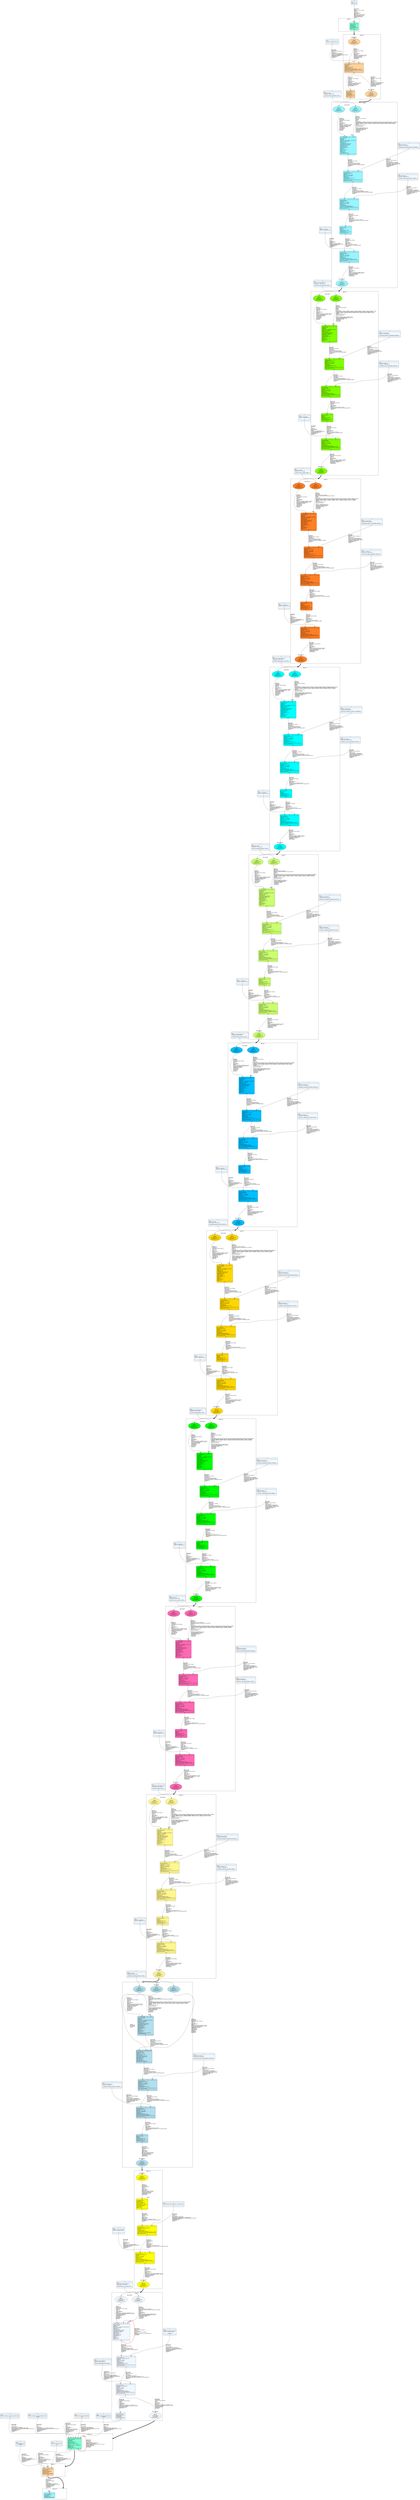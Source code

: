 digraph G {
graph [ fontsize=11 ];
node [ fontsize=11 ];
edge [ fontsize=10 ];
rankdir=BU
ranksep=1.5
nodesep=1
splines=spline
compound=true
Graphinfo [ label="" shape=plaintext, style=rounded, color=black, fontname="Arial-Bold" ];
subgraph cluster_1 { label="epoch 1"; fontsize=14; 
subgraph cluster_1_nodes { label="nodes "; peripheries=0;
Transpose_1 ;  }

subgraph cluster_dma_1_in { label=""; peripheries=0;
dummy_1[ style=invis ];  };
 }
subgraph cluster_2 { label="epoch 2"; fontsize=14; 
subgraph cluster_2_nodes { label="nodes "; peripheries=0;
Quantize_5 ; Transpose_7 ;  }

subgraph cluster_dma_2_in { label="dma inputs "; peripheries=0;
dma_3i2 ;  };

subgraph cluster_dma_2_out { label="dma outputs "; peripheries=0;
dma_9i2 ;  }
 }
Transpose_1:s -> dma_3i2:n [ltail="cluster_1" lhead=cluster_2 strength=1000 penwidth=5];
subgraph cluster_3 { label="epoch 3"; fontsize=14; 
subgraph cluster_3_nodes { label="nodes "; peripheries=0;
Conv2D_8 ; Conv2D_8_mul_scale_9 ; Conv2D_8_off_bias_12 ; Relu_11 ; Conv2D_13_suboff_15 ;  }

subgraph cluster_dma_3_in { label="dma inputs "; peripheries=0;
dma_6i3 ; dma_0i3 ;  };

subgraph cluster_dma_3_out { label="dma outputs "; peripheries=0;
dma_7i3 ;  }
 }
dma_9i2:s -> dma_6i3:n [ltail="cluster_2" lhead=cluster_3 strength=1000 penwidth=5];
subgraph cluster_4 { label="epoch 4"; fontsize=14; 
subgraph cluster_4_nodes { label="nodes "; peripheries=0;
Conv2D_13 ; Conv2D_13_mul_scale_18 ; Conv2D_13_off_bias_21 ; Relu_16 ; Conv2D_17_suboff_24 ;  }

subgraph cluster_dma_4_in { label="dma inputs "; peripheries=0;
dma_4i4 ; dma_8i4 ;  };

subgraph cluster_dma_4_out { label="dma outputs "; peripheries=0;
dma_1i4 ;  }
 }
dma_7i3:s -> dma_4i4:n [ltail="cluster_3" lhead=cluster_4 strength=1000 penwidth=5];
subgraph cluster_5 { label="epoch 5"; fontsize=14; 
subgraph cluster_5_nodes { label="nodes "; peripheries=0;
Conv2D_17 ; Conv2D_17_mul_scale_27 ; Conv2D_17_off_bias_30 ; Relu_20 ; Conv2D_22_suboff_33 ;  }

subgraph cluster_dma_5_in { label="dma inputs "; peripheries=0;
dma_4i5 ; dma_8i5 ;  };

subgraph cluster_dma_5_out { label="dma outputs "; peripheries=0;
dma_1i5 ;  }
 }
dma_1i4:s -> dma_4i5:n [ltail="cluster_4" lhead=cluster_5 strength=1000 penwidth=5];
subgraph cluster_6 { label="epoch 6"; fontsize=14; 
subgraph cluster_6_nodes { label="nodes "; peripheries=0;
Conv2D_22 ; Conv2D_22_mul_scale_36 ; Conv2D_22_off_bias_39 ; Relu_25 ; Conv2D_26_suboff_42 ;  }

subgraph cluster_dma_6_in { label="dma inputs "; peripheries=0;
dma_3i6 ; dma_8i6 ;  };

subgraph cluster_dma_6_out { label="dma outputs "; peripheries=0;
dma_0i6 ;  }
 }
dma_1i5:s -> dma_3i6:n [ltail="cluster_5" lhead=cluster_6 strength=1000 penwidth=5];
subgraph cluster_7 { label="epoch 7"; fontsize=14; 
subgraph cluster_7_nodes { label="nodes "; peripheries=0;
Conv2D_26 ; Conv2D_26_mul_scale_45 ; Conv2D_26_off_bias_48 ; Relu_29 ; Conv2D_31_suboff_51 ;  }

subgraph cluster_dma_7_in { label="dma inputs "; peripheries=0;
dma_6i7 ; dma_2i7 ;  };

subgraph cluster_dma_7_out { label="dma outputs "; peripheries=0;
dma_8i7 ;  }
 }
dma_0i6:s -> dma_6i7:n [ltail="cluster_6" lhead=cluster_7 strength=1000 penwidth=5];
subgraph cluster_8 { label="epoch 8"; fontsize=14; 
subgraph cluster_8_nodes { label="nodes "; peripheries=0;
Conv2D_31 ; Conv2D_31_mul_scale_54 ; Conv2D_31_off_bias_57 ; Relu_34 ; Conv2D_35_suboff_60 ;  }

subgraph cluster_dma_8_in { label="dma inputs "; peripheries=0;
dma_6i8 ; dma_8i8 ;  };

subgraph cluster_dma_8_out { label="dma outputs "; peripheries=0;
dma_0i8 ;  }
 }
dma_8i7:s -> dma_6i8:n [ltail="cluster_7" lhead=cluster_8 strength=1000 penwidth=5];
subgraph cluster_9 { label="epoch 9"; fontsize=14; 
subgraph cluster_9_nodes { label="nodes "; peripheries=0;
Conv2D_35 ; Conv2D_35_mul_scale_63 ; Conv2D_35_off_bias_66 ; Relu_38 ; Conv2D_40_suboff_69 ;  }

subgraph cluster_dma_9_in { label="dma inputs "; peripheries=0;
dma_4i9 ; dma_5i9 ;  };

subgraph cluster_dma_9_out { label="dma outputs "; peripheries=0;
dma_2i9 ;  }
 }
dma_0i8:s -> dma_4i9:n [ltail="cluster_8" lhead=cluster_9 strength=1000 penwidth=5];
subgraph cluster_10 { label="epoch 10"; fontsize=14; 
subgraph cluster_10_nodes { label="nodes "; peripheries=0;
Conv2D_40 ; Conv2D_40_mul_scale_72 ; Conv2D_40_off_bias_75 ; Relu_43 ; Conv2D_44_suboff_78 ;  }

subgraph cluster_dma_10_in { label="dma inputs "; peripheries=0;
dma_2i10 ; dma_6i10 ;  };

subgraph cluster_dma_10_out { label="dma outputs "; peripheries=0;
dma_1i10 ;  }
 }
dma_2i9:s -> dma_2i10:n [ltail="cluster_9" lhead=cluster_10 strength=1000 penwidth=5];
subgraph cluster_11 { label="epoch 11"; fontsize=14; 
subgraph cluster_11_nodes { label="nodes "; peripheries=0;
Conv2D_44 ; Conv2D_44_mul_scale_81 ; Conv2D_44_off_bias_84 ; Relu_47 ; Conv2D_49_suboff_87 ;  }

subgraph cluster_dma_11_in { label="dma inputs "; peripheries=0;
dma_8i11 ; dma_0i11 ;  };

subgraph cluster_dma_11_out { label="dma outputs "; peripheries=0;
dma_6i11 ;  }
 }
dma_1i10:s -> dma_8i11:n [ltail="cluster_10" lhead=cluster_11 strength=1000 penwidth=5];
subgraph cluster_12 { label="epoch 12"; fontsize=14; 
subgraph cluster_12_nodes { label="nodes "; peripheries=0;
Conv2D_49 ; Conv2D_49_mul_scale_90 ; Conv2D_49_off_bias_93 ; Relu_52 ; Conv2D_53_suboff_96 ;  }

subgraph cluster_dma_12_in { label="dma inputs "; peripheries=0;
dma_1i12 ; dma_5i12 ;  };

subgraph cluster_dma_12_out { label="dma outputs "; peripheries=0;
dma_3i12 ; dma_3i12 ;  }
 }
dma_6i11:s -> dma_1i12:n [ltail="cluster_11" lhead=cluster_12 strength=1000 penwidth=5];
subgraph cluster_13 { label="epoch 13"; fontsize=14; 
subgraph cluster_13_nodes { label="nodes "; peripheries=0;
Conv2D_53 ; Conv2D_53_ca_pipe_1 ; Conv2D_53_mul_scale_99 ; Conv2D_53_off_bias_102 ; Relu_56 ;  }

subgraph cluster_dma_13_in { label="dma inputs "; peripheries=0;
dma_9i13 ; dma_3i13 ; dma_5i13 ;  };

subgraph cluster_dma_13_out { label="dma outputs "; peripheries=0;
dma_4i13 ;  }
 }
dma_3i12:s -> dma_9i13:n [ltail="cluster_12" lhead=cluster_13 strength=1000 penwidth=5];
subgraph cluster_14 { label="epoch 14"; fontsize=14; 
subgraph cluster_14_nodes { label="nodes "; peripheries=0;
AveragePool_57 ; RequantizeLinear_inserted_id216 ; Gemm_59_conv_4_suboff_105 ;  }

subgraph cluster_dma_14_in { label="dma inputs "; peripheries=0;
dma_3i14 ;  };

subgraph cluster_dma_14_out { label="dma outputs "; peripheries=0;
dma_8i14 ;  }
 }
dma_4i13:s -> dma_3i14:n [ltail="cluster_13" lhead=cluster_14 strength=1000 penwidth=5];
subgraph cluster_15 { label="epoch 15"; fontsize=14; 
subgraph cluster_15_nodes { label="nodes "; peripheries=0;
Gemm_59_conv_4 ; Gemm_59_conv_4_mul_scale_108 ; Gemm_59_conv_4_off_bias_111 ; Gemm_59_squeeze_y_5 ;  }

subgraph cluster_dma_15_in { label="dma inputs "; peripheries=0;
dma_4i15 ; dma_9i15 ;  };

subgraph cluster_dma_15_out { label="dma outputs "; peripheries=0;
dma_1i15 ;  }
 }
dma_8i14:s -> dma_4i15:n [ltail="cluster_14" lhead=cluster_15 strength=1000 penwidth=5];
subgraph cluster_16 { label="epoch 16"; fontsize=14; 
subgraph cluster_16_nodes { label="nodes "; peripheries=0;
Softmax_62 ;  }

subgraph cluster_dma_16_in { label=""; peripheries=0;
dummy_16[ style=invis ];  };
 }
dma_1i15:s -> dummy_16:n [ltail="cluster_15" lhead=cluster_16 strength=1000 penwidth=5];
subgraph cluster_17 { label="epoch 17"; fontsize=14; 
subgraph cluster_17_nodes { label="nodes "; peripheries=0;
Dequantize_64 ;  }

subgraph cluster_dma_17_in { label=""; peripheries=0;
dummy_17[ style=invis ];  };
 }
Softmax_62:s -> dummy_17:n [ltail="cluster_16" lhead=cluster_17 strength=1000 penwidth=5];
subgraph cluster_18 { label="epoch 18"; fontsize=14; 
subgraph cluster_18_nodes { label="nodes "; peripheries=0;
__NN__RETURN__ ;  }

subgraph cluster_dma_18_in { label=""; peripheries=0;
dummy_18[ style=invis ];  };
 }
Dequantize_64:s -> dummy_18:n [ltail="cluster_17" lhead=cluster_18 strength=1000 penwidth=5];
Gemm_59_conv_4_mul_scale_110 [ label="{ { <i0> 0} |  [193]\lGemm_59_conv_4_mul_scale_110\l(bytes=1 , 0.00057% of total)\l\l 8.80853e-05 | { <o0> 0} }", shape=record, fillcolor="aliceblue", style="rounded,filled"  ] ;
Conv2D_22_mul_scale_38 [ label="{ { <i0> 0} |  [67]\lConv2D_22_mul_scale_38\l(bytes=64 , 0.036% of total)\l\l 0.000273437 0.000345121 0.000277314 0.000446152 ... | { <o0> 0} }", shape=record, fillcolor="aliceblue", style="rounded,filled"  ] ;
Conv2D_40_mul_scale_74 [ label="{ { <i0> 0} |  [127]\lConv2D_40_mul_scale_74\l(bytes=128 , 0.073% of total)\l\l 0.000207184 0.000189697 0.000262275 0.00018651 ... | { <o0> 0} }", shape=record, fillcolor="aliceblue", style="rounded,filled"  ] ;
Conv2D_49_zero_off_89 [ label="{ { <i0> 0} |  [153]\lConv2D_49_zero_off_89\l(bytes=1 , 0.00057% of total)\l\l 0 | { <o0> 0} }", shape=record, fillcolor="aliceblue", style="rounded,filled"  ] ;
Conv2D_49_off_bias_95 [ label="{ { <i0> 0} |  [159]\lConv2D_49_off_bias_95\l(bytes=512 , 0.29% of total)\l\l -136608940 -148032436 -132422984 -143844052 ... | { <o0> 0} }", shape=record, fillcolor="aliceblue", style="rounded,filled"  ] ;
Conv2D_26_mul_scale_47 [ label="{ { <i0> 0} |  [82]\lConv2D_26_mul_scale_47\l(bytes=128 , 0.073% of total)\l\l 0.000181132 0.000296637 0.000353624 0.000144767 ... | { <o0> 0} }", shape=record, fillcolor="aliceblue", style="rounded,filled"  ] ;
Softmax_62_220_atonn_internal_scale [ label="{ { <i0> 0} |  [220]\lSoftmax_62_220_atonn_internal_scale\l 0.00390625 | { <o0> 0} }", shape=record, fillcolor="aliceblue", style="rounded,filled"  ] ;
Gemm_59_squeeze_y_5_218_atonn_internal_scale [ label="{ { <i0> 0} |  [218]\lGemm_59_squeeze_y_5_218_atonn_internal_scale\l 0.109803 | { <o0> 0} }", shape=record, fillcolor="aliceblue", style="rounded,filled"  ] ;
Conv2D_44_mul_scale_83 [ label="{ { <i0> 0} |  [142]\lConv2D_44_mul_scale_83\l(bytes=256 , 0.15% of total)\l\l 0.0001415 0.000202406 0.000138109 0.00034804 ... | { <o0> 0} }", shape=record, fillcolor="aliceblue", style="rounded,filled"  ] ;
Conv2D_17_zero_off_26 [ label="{ { <i0> 0} |  [48]\lConv2D_17_zero_off_26\l(bytes=1 , 0.00057% of total)\l\l 0 | { <o0> 0} }", shape=record, fillcolor="aliceblue", style="rounded,filled"  ] ;
Conv2D_17_off_bias_32 [ label="{ { <i0> 0} |  [54]\lConv2D_17_off_bias_32\l(bytes=128 , 0.073% of total)\l\l -131755725 -123483221 -133884776 -126287405 ... | { <o0> 0} }", shape=record, fillcolor="aliceblue", style="rounded,filled"  ] ;
Conv2D_49_mul_scale_92 [ label="{ { <i0> 0} |  [157]\lConv2D_49_mul_scale_92\l(bytes=256 , 0.15% of total)\l\l 0.000376054 0.000401255 0.000291607 0.000249424 ... | { <o0> 0} }", shape=record, fillcolor="aliceblue", style="rounded,filled"  ] ;
Gemm_59_squeeze_y_5_218_atonn_internal_offset [ label="{ { <i0> 0} |  [219]\lGemm_59_squeeze_y_5_218_atonn_internal_offset\l 66 | { <o0> 0} }", shape=record, fillcolor="aliceblue", style="rounded,filled"  ] ;
Gemm_59_conv_4_zero_off_107 [ label="{ { <i0> 0} |  [189]\lGemm_59_conv_4_zero_off_107\l(bytes=1 , 0.00057% of total)\l\l 0 | { <o0> 0} }", shape=record, fillcolor="aliceblue", style="rounded,filled"  ] ;
Gemm_59_conv_4_off_bias_113 [ label="{ { <i0> 0} |  [195]\lGemm_59_conv_4_off_bias_113\l(bytes=20 , 0.011% of total)\l\l 69392758 69499589 69413788 69153862 ... | { <o0> 0} }", shape=record, fillcolor="aliceblue", style="rounded,filled"  ] ;
Conv2D_26_zero_off_44 [ label="{ { <i0> 0} |  [78]\lConv2D_26_zero_off_44\l(bytes=1 , 0.00057% of total)\l\l 0 | { <o0> 0} }", shape=record, fillcolor="aliceblue", style="rounded,filled"  ] ;
Conv2D_26_off_bias_50 [ label="{ { <i0> 0} |  [84]\lConv2D_26_off_bias_50\l(bytes=256 , 0.15% of total)\l\l -141825702 -121061598 -123622326 -131479193 ... | { <o0> 0} }", shape=record, fillcolor="aliceblue", style="rounded,filled"  ] ;
Conv2D_8_off_bias_14 [ label="{ { <i0> 0} |  [24]\lConv2D_8_off_bias_14\l(bytes=64 , 0.036% of total)\l\l -134758102 -128475363 -132776877 -131028971 ... | { <o0> 0} }", shape=record, fillcolor="aliceblue", style="rounded,filled"  ] ;
Dequantize_64_x_scale [ label="{ { <i0> 0} |  [209]\lDequantize_64_x_scale\l 0.00390625 | { <o0> 0} }", shape=record, fillcolor="aliceblue", style="rounded,filled"  ] ;
Conv2D_13_weights_inflated_116 [ label="{ { <i0> 0} |  [35]\lConv2D_13_weights_inflated_116\l(bytes=2304 , 1.3% of total)\l\l -0.249616 -0.353623 0.0104007 -0.332821 ... | { <o0> 0} }", shape=record, fillcolor="aliceblue", style="rounded,filled"  ] ;
Conv2D_35_zero_off_62 [ label="{ { <i0> 0} |  [108]\lConv2D_35_zero_off_62\l(bytes=1 , 0.00057% of total)\l\l 0 | { <o0> 0} }", shape=record, fillcolor="aliceblue", style="rounded,filled"  ] ;
Conv2D_35_off_bias_68 [ label="{ { <i0> 0} |  [114]\lConv2D_35_off_bias_68\l(bytes=256 , 0.15% of total)\l\l -135384335 -139043185 -119330593 -151073248 ... | { <o0> 0} }", shape=record, fillcolor="aliceblue", style="rounded,filled"  ] ;
Conv2D_22_weights_inflated_118 [ label="{ { <i0> 0} |  [65]\lConv2D_22_weights_inflated_118\l(bytes=4608 , 2.6% of total)\l\l 0.0790243 -0.0831835 -0.124775 0.528215 ... | { <o0> 0} }", shape=record, fillcolor="aliceblue", style="rounded,filled"  ] ;
Conv2D_31_weights_inflated_120 [ label="{ { <i0> 0} |  [95]\lConv2D_31_weights_inflated_120\l(bytes=9216 , 5.2% of total)\l\l -0.107885 -0.362185 -0.400716 0.917023 ... | { <o0> 0} }", shape=record, fillcolor="aliceblue", style="rounded,filled"  ] ;
Conv2D_40_weights_inflated_122 [ label="{ { <i0> 0} |  [125]\lConv2D_40_weights_inflated_122\l(bytes=9216 , 5.2% of total)\l\l 0.526437 0.36063 0.0580324 0.414517 ... | { <o0> 0} }", shape=record, fillcolor="aliceblue", style="rounded,filled"  ] ;
Conv2D_53_mul_scale_101 [ label="{ { <i0> 0} |  [172]\lConv2D_53_mul_scale_101\l(bytes=256 , 0.15% of total)\l\l 0.000107253 0.000111788 0.000102695 0.000107488 ... | { <o0> 0} }", shape=record, fillcolor="aliceblue", style="rounded,filled"  ] ;
Quantize_5_214_requantize_zero [ label="{ { <i0> 0} |  [214]\lQuantize_5_214_requantize_zero\l 0 | { <o0> 0} }", shape=record, fillcolor="aliceblue", style="rounded,filled"  ] ;
Conv2D_8_weights [ label="{ { <i0> 0} |  [20]\lConv2D_8_weights\l(bytes=288 , 0.16% of total)\l\l -0.601821 -0.614359 -0.0564208 -0.137917 ... | { <o0> 0} }", shape=record, fillcolor="aliceblue", style="rounded,filled"  ] ;
Conv2D_13_mul_scale_20 [ label="{ { <i0> 0} |  [37]\lConv2D_13_mul_scale_20\l(bytes=32 , 0.018% of total)\l\l 0.000671586 0.000801773 0.000644825 0.000892619 ... | { <o0> 0} }", shape=record, fillcolor="aliceblue", style="rounded,filled"  ] ;
Conv2D_44_zero_off_80 [ label="{ { <i0> 0} |  [138]\lConv2D_44_zero_off_80\l(bytes=1 , 0.00057% of total)\l\l 0 | { <o0> 0} }", shape=record, fillcolor="aliceblue", style="rounded,filled"  ] ;
Conv2D_44_off_bias_86 [ label="{ { <i0> 0} |  [144]\lConv2D_44_off_bias_86\l(bytes=512 , 0.29% of total)\l\l -128897133 -116221061 -130355034 -125216972 ... | { <o0> 0} }", shape=record, fillcolor="aliceblue", style="rounded,filled"  ] ;
Input_0_out_0 [ label="{ { <i0> 0} |  [0]\lInput_0_out_0 | { <o0> 0} }", shape=record, fillcolor="aliceblue", style="rounded,filled"  ] ;
Conv2D_31_mul_scale_56 [ label="{ { <i0> 0} |  [97]\lConv2D_31_mul_scale_56\l(bytes=128 , 0.073% of total)\l\l 0.000381875 0.000335913 0.00054624 0.000529378 ... | { <o0> 0} }", shape=record, fillcolor="aliceblue", style="rounded,filled"  ] ;
Conv2D_13_zero_off_17 [ label="{ { <i0> 0} |  [33]\lConv2D_13_zero_off_17\l(bytes=1 , 0.00057% of total)\l\l 0 | { <o0> 0} }", shape=record, fillcolor="aliceblue", style="rounded,filled"  ] ;
Conv2D_13_off_bias_23 [ label="{ { <i0> 0} |  [39]\lConv2D_13_off_bias_23\l(bytes=64 , 0.036% of total)\l\l -123036248 -130749718 -136759965 -139331919 ... | { <o0> 0} }", shape=record, fillcolor="aliceblue", style="rounded,filled"  ] ;
Conv2D_17_mul_scale_29 [ label="{ { <i0> 0} |  [52]\lConv2D_17_mul_scale_29\l(bytes=64 , 0.036% of total)\l\l 0.000416069 0.000615761 0.00030699 0.000432734 ... | { <o0> 0} }", shape=record, fillcolor="aliceblue", style="rounded,filled"  ] ;
RequantizeLinear_inserted_id216_217_requantize_zero [ label="{ { <i0> 0} |  [217]\lRequantizeLinear_inserted_id216_217_requantize_zero\l 0 | { <o0> 0} }", shape=record, fillcolor="aliceblue", style="rounded,filled"  ] ;
Conv2D_35_mul_scale_65 [ label="{ { <i0> 0} |  [112]\lConv2D_35_mul_scale_65\l(bytes=128 , 0.073% of total)\l\l 0.000189143 0.000157759 0.000121448 0.000193322 ... | { <o0> 0} }", shape=record, fillcolor="aliceblue", style="rounded,filled"  ] ;
Conv2D_53_zero_off_98 [ label="{ { <i0> 0} |  [168]\lConv2D_53_zero_off_98\l(bytes=1 , 0.00057% of total)\l\l 0 | { <o0> 0} }", shape=record, fillcolor="aliceblue", style="rounded,filled"  ] ;
Dequantize_64_x_zero_point [ label="{ { <i0> 0} |  [210]\lDequantize_64_x_zero_point\l -128 | { <o0> 0} }", shape=record, fillcolor="aliceblue", style="rounded,filled"  ] ;
Conv2D_53_off_bias_104 [ label="{ { <i0> 0} |  [174]\lConv2D_53_off_bias_104\l(bytes=512 , 0.29% of total)\l\l -125558492 -143596441 -137160385 -143803921 ... | { <o0> 0} }", shape=record, fillcolor="aliceblue", style="rounded,filled"  ] ;
Conv2D_8_mul_scale_11 [ label="{ { <i0> 0} |  [22]\lConv2D_8_mul_scale_11\l(bytes=32 , 0.018% of total)\l\l 0.000343054 0.000252944 0.000547703 0.000282946 ... | { <o0> 0} }", shape=record, fillcolor="aliceblue", style="rounded,filled"  ] ;
Conv2D_22_zero_off_35 [ label="{ { <i0> 0} |  [63]\lConv2D_22_zero_off_35\l(bytes=1 , 0.00057% of total)\l\l 0 | { <o0> 0} }", shape=record, fillcolor="aliceblue", style="rounded,filled"  ] ;
Conv2D_22_off_bias_41 [ label="{ { <i0> 0} |  [69]\lConv2D_22_off_bias_41\l(bytes=128 , 0.073% of total)\l\l -138261181 -141731193 -114553896 -142792921 ... | { <o0> 0} }", shape=record, fillcolor="aliceblue", style="rounded,filled"  ] ;
Softmax_62_220_atonn_internal_offset [ label="{ { <i0> 0} |  [221]\lSoftmax_62_220_atonn_internal_offset\l -128 | { <o0> 0} }", shape=record, fillcolor="aliceblue", style="rounded,filled"  ] ;
Conv2D_53_weights_1120 [ label="{ { <i0> 0} |  [170]\lConv2D_53_weights\l(bytes=65536 , 37% of total)\l\l -0.0399974 0.00173902 0.0295633 -0.0573876 ... | { <o0> 0} }", shape=record, fillcolor="aliceblue", style="rounded,filled"  ] ;
Conv2D_44_weights [ label="{ { <i0> 0} |  [140]\lConv2D_44_weights\l(bytes=32768 , 19% of total)\l\l 0.130993 -0.14107 -0.149131 0.255941 ... | { <o0> 0} }", shape=record, fillcolor="aliceblue", style="rounded,filled"  ] ;
Conv2D_35_weights [ label="{ { <i0> 0} |  [110]\lConv2D_35_weights\l(bytes=16384 , 9.3% of total)\l\l -0.00315358 0.0851465 -0.0157679 0.0599179 ... | { <o0> 0} }", shape=record, fillcolor="aliceblue", style="rounded,filled"  ] ;
Conv2D_26_weights [ label="{ { <i0> 0} |  [80]\lConv2D_26_weights\l(bytes=8192 , 4.7% of total)\l\l 0.0561735 0.0029565 0.0502605 -0.106434 ... | { <o0> 0} }", shape=record, fillcolor="aliceblue", style="rounded,filled"  ] ;
Conv2D_17_weights [ label="{ { <i0> 0} |  [50]\lConv2D_17_weights\l(bytes=2048 , 1.2% of total)\l\l -0.326379 0.16319 -0.196953 -0.30387 ... | { <o0> 0} }", shape=record, fillcolor="aliceblue", style="rounded,filled"  ] ;
Conv2D_31_zero_off_53 [ label="{ { <i0> 0} |  [93]\lConv2D_31_zero_off_53\l(bytes=1 , 0.00057% of total)\l\l 0 | { <o0> 0} }", shape=record, fillcolor="aliceblue", style="rounded,filled"  ] ;
Conv2D_31_off_bias_59 [ label="{ { <i0> 0} |  [99]\lConv2D_31_off_bias_59\l(bytes=256 , 0.15% of total)\l\l -140279773 -137899921 -136137245 -150377037 ... | { <o0> 0} }", shape=record, fillcolor="aliceblue", style="rounded,filled"  ] ;
Conv2D_49_weights_inflated_124 [ label="{ { <i0> 0} |  [155]\lConv2D_49_weights_inflated_124\l(bytes=18432 , 10% of total)\l\l 0.264992 0 0.039258 0.932378 ... | { <o0> 0} }", shape=record, fillcolor="aliceblue", style="rounded,filled"  ] ;
Gemm_59_weights_transposed_3 [ label="{ { <i0> 0} |  [191]\lGemm_59_weights_transposed_3\l(bytes=2560 , 1.5% of total)\l\l 0.0687689 0.16701 -0.157186 0.33402 ... | { <o0> 0} }", shape=record, fillcolor="aliceblue", style="rounded,filled"  ] ;
Conv2D_40_zero_off_71 [ label="{ { <i0> 0} |  [123]\lConv2D_40_zero_off_71\l(bytes=1 , 0.00057% of total)\l\l 0 | { <o0> 0} }", shape=record, fillcolor="aliceblue", style="rounded,filled"  ] ;
Conv2D_40_off_bias_77 [ label="{ { <i0> 0} |  [129]\lConv2D_40_off_bias_77\l(bytes=256 , 0.15% of total)\l\l -141897317 -146878206 -114645244 -119956645 ... | { <o0> 0} }", shape=record, fillcolor="aliceblue", style="rounded,filled"  ] ;
Transpose_1 [ label="{ { < i0>  0 M } | id=[1] tid=[56]\lTranspose_1\lkind=Transpose\lsched epoch=1.\lhw unit=NULL_UNIT\lperm is 0 3 1 2\l | { < o0>  0 M } }", shape=record, fillcolor="aquamarine", style="rounded,filled"  ] ;
dma_9i2 [ label="Dma out\nepoch=2.\nsw=1-> mem=1
 axi port=1\nSTREAM_ENG_V2 9", shape=ellipse, width=0.1, fillcolor="burlywood1", style="rounded,filled"  ]
Quantize_5:o0:s->dma_9i2:n [ label="edge id=[221]\ltid=99 114\lbatch: 0(in,L) 1(out,L) 1(mem,L) \l1x1x64x96\lbits=8\lin=out: (S8)\lscale=(0.0547226, )\loffset=(40, )\lDequantize_6_out_0 FLOAT( 1 1 64 96 )\lQuantize_5_out_0 live(2, 3, id=57)\lpool=1[49152, 55296]=6.00 KB\lnpuRAM5 edge bs=6144\l context[0](1,0)\lout bw=6.00 KB\l" ]; 
dma_3i2 [ label="Dma in\nepoch=2.\nmem=1-> sw=1
 axi port=0\nSTREAM_ENG_V2 3", shape=ellipse, width=0.1, fillcolor="burlywood1", style="rounded,filled"  ]
Quantize_5 [ label="{ { < i0>  0 M  | < i1>  1 P } | id=[13] tid=[57]\lQuantize_5\lkind=Add\llatency = 6.14 Kcycles\lsched epoch=2.\lsched unit= ARITH_ACC_V2 0\lA=16384 B=-32 C=0 B C combined= -2097152\lshifts: x=0 y=0 AX_RS=0 BY_RS=0 C_LS=0 o=14\lunit max power % 35\l | { < o0>  0 M } }", shape=record, fillcolor="burlywood1", style="rounded,filled"  ] ;
Transpose_7 [ label="{ { < i0>  0 M } | id=[17] tid=[58]\lTranspose_7\lkind=Transpose\lsched epoch=2.\lhw unit=NULL_UNIT\lperm is 0 1 3 2\l | { < o0>  0 M } }", shape=record, fillcolor="burlywood1", style="rounded,filled"  ] ;
dma_0i3 [ label="Dma in\nepoch=3.\nmem=1-> sw=1
 axi port=0\nSTREAM_ENG_V2 0", shape=ellipse, width=0.1, fillcolor="cadetblue1", style="rounded,filled"  ]
dma_6i3 [ label="Dma in\nepoch=3.\nmem=1-> sw=1
 axi port=1\nSTREAM_ENG_V2 6", shape=ellipse, width=0.1, fillcolor="cadetblue1", style="rounded,filled"  ]
Conv2D_8 [ label="{ { < i0>  0 M (no clone)  | < i1>  1 M } | id=[21] tid=[59]\lConv2D_8\lkind=Conv\lNUM_OPS = 884.74 KOPS( 1.3% of total )\llatency = 49.15 Kcycles\lOPS/cycle = 18\lsched epoch=3.\lsched unit= CONV_ACC_V2 0\lconv mode=K outer, F inner\lchoked ports=( feat out )\lshifts: f=0 a=2 o=2\lsimd mode:16x8\lunit max power % 82\ldilations is 1 1\lgroup i 1\lkernel_shape is 3 3\lpads is 0 0 2 2\lstrides is 2 2\lConv_fsub f 40\lpad_constant_value f 0\l | { < o0>  0 S } }", shape=record, fillcolor="cadetblue1", style="rounded,filled"  ] ;
Conv2D_8_mul_scale_9 [ label="{ { < i0>  0 S  | < i1>  1 P } | id=[23] tid=[60]\lConv2D_8_mul_scale_9\lkind=Mul\lNUM_OPS = 49.15 KOPS\llatency = 49.15 Kcycles\lOPS/cycle = 1\lsched epoch=3.\lsched unit= ARITH_ACC_V2 1\lA=1 B=0 C=0\lshifts: x=0 y=0 AX_RS=0 BY_RS=0 C_LS=0 o=14\lunit max power % 100\l | { < o0>  0 S } }", shape=record, fillcolor="cadetblue1", style="rounded,filled"  ] ;
Conv2D_8_off_bias_12 [ label="{ { < i0>  0 S  | < i1>  1 P } | id=[25] tid=[61]\lConv2D_8_off_bias_12\lkind=Add\lNUM_OPS = 49.15 KOPS\llatency = 49.15 Kcycles\lOPS/cycle = 1\lsched epoch=3.\lsched unit= ARITH_ACC_V2 2\lA=31717 B=0 C=0 B C combined= 0\lshifts: x=0 y=0 AX_RS=0 BY_RS=0 C_LS=0 o=20\lunit max power % 100\l | { < o0>  0 S } }", shape=record, fillcolor="cadetblue1", style="rounded,filled"  ] ;
Relu_11 [ label="{ { < i0>  0 S } | id=[32] tid=[62]\lRelu_11\lkind=Relu\llatency = 49.15 Kcycles\lsched epoch=3.\lsched unit= ACTIV_ACC_V2 0\lunit max power % 36\l | { < o0>  0 S } }", shape=record, fillcolor="cadetblue1", style="rounded,filled"  ] ;
dma_7i3 [ label="Dma out\nepoch=3.\nsw=4-> mem=32
 axi port=1\nSTREAM_ENG_V2 7", shape=ellipse, width=0.1, fillcolor="cadetblue1", style="rounded,filled"  ]
Conv2D_13_suboff_15:o0:s->dma_7i3:n [ label="edge id=[34]\ltid=233 234\lbatch: 8(in,L) 4(out,L) 0(mem,L) \l1x32x48x32\lbits=8\lin=out: (U8)\lscale=(0.0645715, )\loffset=(0, )\lConv2D_13_zero_off_out_16 FLOAT( 1 32 48 32 )\lConv2D_13_zero_off_out_16 live(3, 4, id=61)\lpool=1[0, 49152]=48.00 KB\lnpuRAM5 edge bs=49152\l context[0](1,0)\lout bw=48.00 KB\l" ]; 
Conv2D_13_suboff_15 [ label="{ { < i0>  0 S  | < i1>  1 P } | id=[34] tid=[63]\lConv2D_13_suboff_15\lkind=Sub\lNUM_OPS = 49.15 KOPS\llatency = 49.15 Kcycles\lOPS/cycle = 1\lsched epoch=3.\lsched unit= ARITH_ACC_V2 3\lA=16384 B=32 C=0 B C combined= 2097152\lshifts: x=0 y=0 AX_RS=0 BY_RS=0 C_LS=0 o=14\lunit max power % 35\l | { < o0>  0 M } }", shape=record, fillcolor="cadetblue1", style="rounded,filled"  ] ;
dma_8i4 [ label="Dma in\nepoch=4.\nmem=32-> sw=8
 axi port=1\nSTREAM_ENG_V2 8", shape=ellipse, width=0.1, fillcolor="chartreuse", style="rounded,filled"  ]
dma_4i4 [ label="Dma in\nepoch=4.\nmem=8-> sw=8
 axi port=0\nSTREAM_ENG_V2 4", shape=ellipse, width=0.1, fillcolor="chartreuse", style="rounded,filled"  ]
Conv2D_13 [ label="{ { < i0>  0 M  | < i1>  1 M } | id=[36] tid=[64]\lConv2D_13\lkind=Conv\lNUM_OPS = 7.08 MOPS( 10% of total )\llatency = 49.15 Kcycles\lOPS/cycle = 1.4e+02\lsched epoch=4.\lsched unit= CONV_ACC_V2 1\lconv mode=F outer, K inner\lchoked ports=( feat out )\lshifts: f=0 a=2 o=2\lsimd mode:8x8\lunit max power % 100\ldilations is 1 1\lgroup i 4\lkernel_shape is 3 3\lpads is 1 1 1 1\lstrides is 1 1\l | { < o0>  0 S } }", shape=record, fillcolor="chartreuse", style="rounded,filled"  ] ;
Conv2D_13_mul_scale_18 [ label="{ { < i0>  0 S  | < i1>  1 P } | id=[38] tid=[65]\lConv2D_13_mul_scale_18\lkind=Mul\lNUM_OPS = 49.15 KOPS\llatency = 49.15 Kcycles\lOPS/cycle = 1\lsched epoch=4.\lsched unit= ARITH_ACC_V2 0\lA=1 B=0 C=0\lshifts: x=0 y=0 AX_RS=0 BY_RS=0 C_LS=0 o=13\lunit max power % 100\l | { < o0>  0 S } }", shape=record, fillcolor="chartreuse", style="rounded,filled"  ] ;
Conv2D_13_off_bias_21 [ label="{ { < i0>  0 S  | < i1>  1 P } | id=[40] tid=[66]\lConv2D_13_off_bias_21\lkind=Add\lNUM_OPS = 49.15 KOPS\llatency = 49.15 Kcycles\lOPS/cycle = 1\lsched epoch=4.\lsched unit= ARITH_ACC_V2 1\lA=27699 B=0 C=0 B C combined= 0\lshifts: x=0 y=0 AX_RS=0 BY_RS=0 C_LS=0 o=20\lunit max power % 100\l | { < o0>  0 S } }", shape=record, fillcolor="chartreuse", style="rounded,filled"  ] ;
Relu_16 [ label="{ { < i0>  0 S } | id=[47] tid=[67]\lRelu_16\lkind=Relu\llatency = 49.15 Kcycles\lsched epoch=4.\lsched unit= ACTIV_ACC_V2 1\lunit max power % 36\l | { < o0>  0 S } }", shape=record, fillcolor="chartreuse", style="rounded,filled"  ] ;
dma_1i4 [ label="Dma out\nepoch=4.\nsw=8-> mem=32
 axi port=0\nSTREAM_ENG_V2 1", shape=ellipse, width=0.1, fillcolor="chartreuse", style="rounded,filled"  ]
Conv2D_17_suboff_24:o0:s->dma_1i4:n [ label="edge id=[49]\ltid=331 332\lbatch: 32(in,L) 8(out,L) 0(mem,L) \l1x32x48x32\lbits=8\lin=out: (U8)\lscale=(0.0739385, )\loffset=(0, )\lConv2D_17_zero_off_out_25 FLOAT( 1 32 48 32 )\lConv2D_17_zero_off_out_25 live(4, 5, id=65)\lpool=1[98304, 147456]=48.00 KB\lnpuRAM5 edge bs=49152\l context[0](1,0)\lout bw=48.00 KB\l" ]; 
Conv2D_17_suboff_24 [ label="{ { < i0>  0 S  | < i1>  1 P } | id=[49] tid=[68]\lConv2D_17_suboff_24\lkind=Sub\lNUM_OPS = 49.15 KOPS\llatency = 49.15 Kcycles\lOPS/cycle = 1\lsched epoch=4.\lsched unit= ARITH_ACC_V2 2\lA=16384 B=32 C=0 B C combined= 2097152\lshifts: x=0 y=0 AX_RS=0 BY_RS=0 C_LS=0 o=14\lunit max power % 35\l | { < o0>  0 M } }", shape=record, fillcolor="chartreuse", style="rounded,filled"  ] ;
dma_8i5 [ label="Dma in\nepoch=5.\nmem=32-> sw=32
 axi port=1\nSTREAM_ENG_V2 8", shape=ellipse, width=0.1, fillcolor="chocolate1", style="rounded,filled"  ]
dma_4i5 [ label="Dma in\nepoch=5.\nmem=32-> sw=32
 axi port=0\nSTREAM_ENG_V2 4", shape=ellipse, width=0.1, fillcolor="chocolate1", style="rounded,filled"  ]
Conv2D_17 [ label="{ { < i0>  0 M (no clone)  | < i1>  1 M } | id=[51] tid=[69]\lConv2D_17\lkind=Conv\lNUM_OPS = 6.29 MOPS( 9.3% of total )\llatency = 98.30 Kcycles\lOPS/cycle = 64\lsched epoch=5.\lsched unit= CONV_ACC_V2 2\lconv mode=F outer, K inner\lchoked ports=( out )\lDeep mode kx3\lshifts: f=0 a=3 o=3\lsimd mode:8x8\lunit max power % 49\ldilations is 1 1\lgroup i 1\lkernel_shape is 1 1\lpads is 0 0 0 0\lstrides is 1 1\l | { < o0>  0 S } }", shape=record, fillcolor="chocolate1", style="rounded,filled"  ] ;
Conv2D_17_mul_scale_27 [ label="{ { < i0>  0 S  | < i1>  1 P } | id=[53] tid=[70]\lConv2D_17_mul_scale_27\lkind=Mul\lNUM_OPS = 98.30 KOPS\llatency = 98.30 Kcycles\lOPS/cycle = 1\lsched epoch=5.\lsched unit= ARITH_ACC_V2 3\lA=1 B=0 C=0\lshifts: x=0 y=0 AX_RS=0 BY_RS=0 C_LS=0 o=13\lunit max power % 100\l | { < o0>  0 S } }", shape=record, fillcolor="chocolate1", style="rounded,filled"  ] ;
Conv2D_17_off_bias_30 [ label="{ { < i0>  0 S  | < i1>  1 P } | id=[55] tid=[71]\lConv2D_17_off_bias_30\lkind=Add\lNUM_OPS = 98.30 KOPS\llatency = 98.30 Kcycles\lOPS/cycle = 1\lsched epoch=5.\lsched unit= ARITH_ACC_V2 0\lA=31152 B=0 C=0 B C combined= 0\lshifts: x=0 y=0 AX_RS=0 BY_RS=0 C_LS=0 o=20\lunit max power % 100\l | { < o0>  0 S } }", shape=record, fillcolor="chocolate1", style="rounded,filled"  ] ;
Relu_20 [ label="{ { < i0>  0 S } | id=[62] tid=[72]\lRelu_20\lkind=Relu\llatency = 98.30 Kcycles\lsched epoch=5.\lsched unit= ACTIV_ACC_V2 0\lunit max power % 36\l | { < o0>  0 S } }", shape=record, fillcolor="chocolate1", style="rounded,filled"  ] ;
dma_1i5 [ label="Dma out\nepoch=5.\nsw=16-> mem=64
 axi port=0\nSTREAM_ENG_V2 1", shape=ellipse, width=0.1, fillcolor="chocolate1", style="rounded,filled"  ]
Conv2D_22_suboff_33:o0:s->dma_1i5:n [ label="edge id=[64]\ltid=429 430\lbatch: 8(in,L) 16(out,L) 0(mem,L) \l1x64x48x32\lbits=8\lin=out: (U8)\lscale=(0.0657431, )\loffset=(0, )\lConv2D_22_zero_off_out_34 FLOAT( 1 64 48 32 )\lConv2D_22_zero_off_out_34 live(5, 6, id=69)\lpool=1[0, 98304]=96.00 KB\lnpuRAM5 edge bs=98304\l context[0](1,0)\lout bw=96.00 KB\l" ]; 
Conv2D_22_suboff_33 [ label="{ { < i0>  0 S  | < i1>  1 P } | id=[64] tid=[73]\lConv2D_22_suboff_33\lkind=Sub\lNUM_OPS = 98.30 KOPS\llatency = 98.30 Kcycles\lOPS/cycle = 1\lsched epoch=5.\lsched unit= ARITH_ACC_V2 1\lA=16384 B=32 C=0 B C combined= 2097152\lshifts: x=0 y=0 AX_RS=0 BY_RS=0 C_LS=0 o=14\lunit max power % 35\l | { < o0>  0 M } }", shape=record, fillcolor="chocolate1", style="rounded,filled"  ] ;
dma_8i6 [ label="Dma in\nepoch=6.\nmem=64-> sw=8
 axi port=1\nSTREAM_ENG_V2 8", shape=ellipse, width=0.1, fillcolor="cyan", style="rounded,filled"  ]
dma_3i6 [ label="Dma in\nepoch=6.\nmem=8-> sw=8
 axi port=0\nSTREAM_ENG_V2 3", shape=ellipse, width=0.1, fillcolor="cyan", style="rounded,filled"  ]
Conv2D_22 [ label="{ { < i0>  0 M  | < i1>  1 M } | id=[66] tid=[74]\lConv2D_22\lkind=Conv\lNUM_OPS = 3.54 MOPS( 5.2% of total )\llatency = 98.30 Kcycles\lOPS/cycle = 36\lsched epoch=6.\lsched unit= CONV_ACC_V2 3\lconv mode=F outer, K inner\lchoked ports=( feat  )\lshifts: f=0 a=3 o=3\lsimd mode:8x8\lunit max power % 74\ldilations is 1 1\lgroup i 8\lkernel_shape is 3 3\lpads is 0 0 2 2\lstrides is 2 2\l | { < o0>  0 S } }", shape=record, fillcolor="cyan", style="rounded,filled"  ] ;
Conv2D_22_mul_scale_36 [ label="{ { < i0>  0 S  | < i1>  1 P } | id=[68] tid=[75]\lConv2D_22_mul_scale_36\lkind=Mul\lNUM_OPS = 24.58 KOPS\llatency = 24.58 Kcycles\lOPS/cycle = 1\lsched epoch=6.\lsched unit= ARITH_ACC_V2 2\lA=1 B=0 C=0\lshifts: x=0 y=0 AX_RS=0 BY_RS=0 C_LS=0 o=12\lunit max power % 100\l | { < o0>  0 S } }", shape=record, fillcolor="cyan", style="rounded,filled"  ] ;
Conv2D_22_off_bias_39 [ label="{ { < i0>  0 S  | < i1>  1 P } | id=[70] tid=[76]\lConv2D_22_off_bias_39\lkind=Add\lNUM_OPS = 24.58 KOPS\llatency = 24.58 Kcycles\lOPS/cycle = 1\lsched epoch=6.\lsched unit= ARITH_ACC_V2 0\lA=16714 B=0 C=0 B C combined= 0\lshifts: x=0 y=0 AX_RS=0 BY_RS=0 C_LS=0 o=20\lunit max power % 100\l | { < o0>  0 S } }", shape=record, fillcolor="cyan", style="rounded,filled"  ] ;
Relu_25 [ label="{ { < i0>  0 S } | id=[77] tid=[77]\lRelu_25\lkind=Relu\llatency = 24.58 Kcycles\lsched epoch=6.\lsched unit= ACTIV_ACC_V2 1\lunit max power % 36\l | { < o0>  0 S } }", shape=record, fillcolor="cyan", style="rounded,filled"  ] ;
dma_0i6 [ label="Dma out\nepoch=6.\nsw=8-> mem=64
 axi port=0\nSTREAM_ENG_V2 0", shape=ellipse, width=0.1, fillcolor="cyan", style="rounded,filled"  ]
Conv2D_26_suboff_42:o0:s->dma_0i6:n [ label="edge id=[79]\ltid=527 528\lbatch: 64(in,L) 8(out,L) 0(mem,L) \l1x64x24x16\lbits=8\lin=out: (U8)\lscale=(0.0612659, )\loffset=(0, )\lConv2D_26_zero_off_out_43 FLOAT( 1 64 24 16 )\lConv2D_26_zero_off_out_43 live(6, 7, id=73)\lpool=1[98304, 122880]=24.00 KB\lnpuRAM5 edge bs=24576\l context[0](1,0)\lout bw=24.00 KB\l" ]; 
Conv2D_26_suboff_42 [ label="{ { < i0>  0 S  | < i1>  1 P } | id=[79] tid=[78]\lConv2D_26_suboff_42\lkind=Sub\lNUM_OPS = 24.58 KOPS\llatency = 24.58 Kcycles\lOPS/cycle = 1\lsched epoch=6.\lsched unit= ARITH_ACC_V2 1\lA=16384 B=32 C=0 B C combined= 2097152\lshifts: x=0 y=0 AX_RS=0 BY_RS=0 C_LS=0 o=14\lunit max power % 35\l | { < o0>  0 M } }", shape=record, fillcolor="cyan", style="rounded,filled"  ] ;
dma_2i7 [ label="Dma in\nepoch=7.\nmem=64-> sw=64
 axi port=0\nSTREAM_ENG_V2 2", shape=ellipse, width=0.1, fillcolor="darkolivegreen1", style="rounded,filled"  ]
dma_6i7 [ label="Dma in\nepoch=7.\nmem=64-> sw=64
 axi port=1\nSTREAM_ENG_V2 6", shape=ellipse, width=0.1, fillcolor="darkolivegreen1", style="rounded,filled"  ]
Conv2D_26 [ label="{ { < i0>  0 M (no clone)  | < i1>  1 M } | id=[81] tid=[79]\lConv2D_26\lkind=Conv\lNUM_OPS = 6.29 MOPS( 9.3% of total )\llatency = 65.54 Kcycles\lOPS/cycle = 96\lsched epoch=7.\lsched unit= CONV_ACC_V2 0\lconv mode=F outer, K inner\lchoked ports=( feat  )\lDeep mode kx3\lshifts: f=0 a=3 o=3\lsimd mode:8x8\lunit max power % 56\ldilations is 1 1\lgroup i 1\lkernel_shape is 1 1\lpads is 0 0 0 0\lstrides is 1 1\l | { < o0>  0 S } }", shape=record, fillcolor="darkolivegreen1", style="rounded,filled"  ] ;
Conv2D_26_mul_scale_45 [ label="{ { < i0>  0 S  | < i1>  1 P } | id=[83] tid=[80]\lConv2D_26_mul_scale_45\lkind=Mul\lNUM_OPS = 49.15 KOPS\llatency = 49.15 Kcycles\lOPS/cycle = 1\lsched epoch=7.\lsched unit= ARITH_ACC_V2 3\lA=1 B=0 C=0\lshifts: x=0 y=0 AX_RS=0 BY_RS=0 C_LS=0 o=12\lunit max power % 100\l | { < o0>  0 S } }", shape=record, fillcolor="darkolivegreen1", style="rounded,filled"  ] ;
Conv2D_26_off_bias_48 [ label="{ { < i0>  0 S  | < i1>  1 P } | id=[85] tid=[81]\lConv2D_26_off_bias_48\lkind=Add\lNUM_OPS = 49.15 KOPS\llatency = 49.15 Kcycles\lOPS/cycle = 1\lsched epoch=7.\lsched unit= ARITH_ACC_V2 0\lA=20664 B=0 C=0 B C combined= 0\lshifts: x=0 y=0 AX_RS=0 BY_RS=0 C_LS=0 o=20\lunit max power % 100\l | { < o0>  0 S } }", shape=record, fillcolor="darkolivegreen1", style="rounded,filled"  ] ;
Relu_29 [ label="{ { < i0>  0 S } | id=[92] tid=[82]\lRelu_29\lkind=Relu\llatency = 49.15 Kcycles\lsched epoch=7.\lsched unit= ACTIV_ACC_V2 0\lunit max power % 36\l | { < o0>  0 S } }", shape=record, fillcolor="darkolivegreen1", style="rounded,filled"  ] ;
dma_8i7 [ label="Dma out\nepoch=7.\nsw=16-> mem=128
 axi port=1\nSTREAM_ENG_V2 8", shape=ellipse, width=0.1, fillcolor="darkolivegreen1", style="rounded,filled"  ]
Conv2D_31_suboff_51:o0:s->dma_8i7:n [ label="edge id=[94]\ltid=625 626\lbatch: 8(in,L) 16(out,L) 0(mem,L) \l1x128x24x16\lbits=8\lin=out: (U8)\lscale=(0.049555, )\loffset=(0, )\lConv2D_31_zero_off_out_52 FLOAT( 1 128 24 16 )\lConv2D_31_zero_off_out_52 live(7, 8, id=77)\lpool=1[0, 49152]=48.00 KB\lnpuRAM5 edge bs=49152\l context[0](1,0)\lout bw=48.00 KB\l" ]; 
Conv2D_31_suboff_51 [ label="{ { < i0>  0 S  | < i1>  1 P } | id=[94] tid=[83]\lConv2D_31_suboff_51\lkind=Sub\lNUM_OPS = 49.15 KOPS\llatency = 49.15 Kcycles\lOPS/cycle = 1\lsched epoch=7.\lsched unit= ARITH_ACC_V2 1\lA=16384 B=32 C=0 B C combined= 2097152\lshifts: x=0 y=0 AX_RS=0 BY_RS=0 C_LS=0 o=14\lunit max power % 35\l | { < o0>  0 M } }", shape=record, fillcolor="darkolivegreen1", style="rounded,filled"  ] ;
dma_8i8 [ label="Dma in\nepoch=8.\nmem=128-> sw=8
 axi port=1\nSTREAM_ENG_V2 8", shape=ellipse, width=0.1, fillcolor="deepskyblue1", style="rounded,filled"  ]
dma_6i8 [ label="Dma in\nepoch=8.\nmem=8-> sw=8
 axi port=1\nSTREAM_ENG_V2 6", shape=ellipse, width=0.1, fillcolor="deepskyblue1", style="rounded,filled"  ]
Conv2D_31 [ label="{ { < i0>  0 M  | < i1>  1 M } | id=[96] tid=[84]\lConv2D_31\lkind=Conv\lNUM_OPS = 7.08 MOPS( 10% of total )\llatency = 49.15 Kcycles\lOPS/cycle = 1.4e+02\lsched epoch=8.\lsched unit= CONV_ACC_V2 1\lconv mode=F outer, K inner\lchoked ports=( feat out )\lshifts: f=0 a=3 o=3\lsimd mode:8x8\lunit max power % 100\ldilations is 1 1\lgroup i 16\lkernel_shape is 3 3\lpads is 1 1 1 1\lstrides is 1 1\l | { < o0>  0 S } }", shape=record, fillcolor="deepskyblue1", style="rounded,filled"  ] ;
Conv2D_31_mul_scale_54 [ label="{ { < i0>  0 S  | < i1>  1 P } | id=[98] tid=[85]\lConv2D_31_mul_scale_54\lkind=Mul\lNUM_OPS = 49.15 KOPS\llatency = 49.15 Kcycles\lOPS/cycle = 1\lsched epoch=8.\lsched unit= ARITH_ACC_V2 2\lA=1 B=0 C=0\lshifts: x=0 y=0 AX_RS=0 BY_RS=0 C_LS=0 o=12\lunit max power % 100\l | { < o0>  0 S } }", shape=record, fillcolor="deepskyblue1", style="rounded,filled"  ] ;
Conv2D_31_off_bias_57 [ label="{ { < i0>  0 S  | < i1>  1 P } | id=[100] tid=[86]\lConv2D_31_off_bias_57\lkind=Add\lNUM_OPS = 49.15 KOPS\llatency = 49.15 Kcycles\lOPS/cycle = 1\lsched epoch=8.\lsched unit= ARITH_ACC_V2 0\lA=17073 B=0 C=0 B C combined= 0\lshifts: x=0 y=0 AX_RS=0 BY_RS=0 C_LS=0 o=20\lunit max power % 100\l | { < o0>  0 S } }", shape=record, fillcolor="deepskyblue1", style="rounded,filled"  ] ;
Relu_34 [ label="{ { < i0>  0 S } | id=[107] tid=[87]\lRelu_34\lkind=Relu\llatency = 49.15 Kcycles\lsched epoch=8.\lsched unit= ACTIV_ACC_V2 1\lunit max power % 36\l | { < o0>  0 S } }", shape=record, fillcolor="deepskyblue1", style="rounded,filled"  ] ;
dma_0i8 [ label="Dma out\nepoch=8.\nsw=8-> mem=128
 axi port=0\nSTREAM_ENG_V2 0", shape=ellipse, width=0.1, fillcolor="deepskyblue1", style="rounded,filled"  ]
Conv2D_35_suboff_60:o0:s->dma_0i8:n [ label="edge id=[109]\ltid=723 724\lbatch: 128(in,L) 8(out,L) 0(mem,L) \l1x128x24x16\lbits=8\lin=out: (U8)\lscale=(0.0599774, )\loffset=(0, )\lConv2D_35_zero_off_out_61 FLOAT( 1 128 24 16 )\lConv2D_35_zero_off_out_61 live(8, 9, id=81)\lpool=1[49152, 98304]=48.00 KB\lnpuRAM5 edge bs=49152\l context[0](1,0)\lout bw=48.00 KB\l" ]; 
Conv2D_35_suboff_60 [ label="{ { < i0>  0 S  | < i1>  1 P } | id=[109] tid=[88]\lConv2D_35_suboff_60\lkind=Sub\lNUM_OPS = 49.15 KOPS\llatency = 49.15 Kcycles\lOPS/cycle = 1\lsched epoch=8.\lsched unit= ARITH_ACC_V2 1\lA=16384 B=32 C=0 B C combined= 2097152\lshifts: x=0 y=0 AX_RS=0 BY_RS=0 C_LS=0 o=14\lunit max power % 35\l | { < o0>  0 M } }", shape=record, fillcolor="deepskyblue1", style="rounded,filled"  ] ;
dma_5i9 [ label="Dma in\nepoch=9.\nmem=128-> sw=128
 axi port=1\nSTREAM_ENG_V2 5", shape=ellipse, width=0.1, fillcolor="gold", style="rounded,filled"  ]
dma_4i9 [ label="Dma in\nepoch=9.\nmem=128-> sw=128
 axi port=0\nSTREAM_ENG_V2 4", shape=ellipse, width=0.1, fillcolor="gold", style="rounded,filled"  ]
Conv2D_35 [ label="{ { < i0>  0 M (no clone)  | < i1>  1 M } | id=[111] tid=[89]\lConv2D_35\lkind=Conv\lNUM_OPS = 12.58 MOPS( 19% of total )\llatency = 131.07 Kcycles\lOPS/cycle = 96\lsched epoch=9.\lsched unit= CONV_ACC_V2 2\lconv mode=F outer, K inner\lchoked ports=( feat  )\lDeep mode kx3\lshifts: f=0 a=4 o=4\lsimd mode:8x8\lunit max power % 56\ldilations is 1 1\lgroup i 1\lkernel_shape is 1 1\lpads is 0 0 0 0\lstrides is 1 1\l | { < o0>  0 S } }", shape=record, fillcolor="gold", style="rounded,filled"  ] ;
Conv2D_35_mul_scale_63 [ label="{ { < i0>  0 S  | < i1>  1 P } | id=[113] tid=[90]\lConv2D_35_mul_scale_63\lkind=Mul\lNUM_OPS = 49.15 KOPS\llatency = 49.15 Kcycles\lOPS/cycle = 1\lsched epoch=9.\lsched unit= ARITH_ACC_V2 3\lA=1 B=0 C=0\lshifts: x=0 y=0 AX_RS=0 BY_RS=0 C_LS=0 o=12\lunit max power % 100\l | { < o0>  0 S } }", shape=record, fillcolor="gold", style="rounded,filled"  ] ;
Conv2D_35_off_bias_66 [ label="{ { < i0>  0 S  | < i1>  1 P } | id=[115] tid=[91]\lConv2D_35_off_bias_66\lkind=Add\lNUM_OPS = 49.15 KOPS\llatency = 49.15 Kcycles\lOPS/cycle = 1\lsched epoch=9.\lsched unit= ARITH_ACC_V2 0\lA=20487 B=0 C=0 B C combined= 0\lshifts: x=0 y=0 AX_RS=0 BY_RS=0 C_LS=0 o=20\lunit max power % 100\l | { < o0>  0 S } }", shape=record, fillcolor="gold", style="rounded,filled"  ] ;
Relu_38 [ label="{ { < i0>  0 S } | id=[122] tid=[92]\lRelu_38\lkind=Relu\llatency = 49.15 Kcycles\lsched epoch=9.\lsched unit= ACTIV_ACC_V2 0\lunit max power % 36\l | { < o0>  0 S } }", shape=record, fillcolor="gold", style="rounded,filled"  ] ;
dma_2i9 [ label="Dma out\nepoch=9.\nsw=16-> mem=128
 axi port=0\nSTREAM_ENG_V2 2", shape=ellipse, width=0.1, fillcolor="gold", style="rounded,filled"  ]
Conv2D_40_suboff_69:o0:s->dma_2i9:n [ label="edge id=[124]\ltid=821 822\lbatch: 8(in,L) 16(out,L) 0(mem,L) \l1x128x24x16\lbits=8\lin=out: (U8)\lscale=(0.049982, )\loffset=(0, )\lConv2D_40_zero_off_out_70 FLOAT( 1 128 24 16 )\lConv2D_40_zero_off_out_70 live(9, 10, id=85)\lpool=1[0, 49152]=48.00 KB\lnpuRAM5 edge bs=49152\l context[0](1,0)\lout bw=48.00 KB\l" ]; 
Conv2D_40_suboff_69 [ label="{ { < i0>  0 S  | < i1>  1 P } | id=[124] tid=[93]\lConv2D_40_suboff_69\lkind=Sub\lNUM_OPS = 49.15 KOPS\llatency = 49.15 Kcycles\lOPS/cycle = 1\lsched epoch=9.\lsched unit= ARITH_ACC_V2 1\lA=16384 B=32 C=0 B C combined= 2097152\lshifts: x=0 y=0 AX_RS=0 BY_RS=0 C_LS=0 o=14\lunit max power % 35\l | { < o0>  0 M } }", shape=record, fillcolor="gold", style="rounded,filled"  ] ;
dma_6i10 [ label="Dma in\nepoch=10.\nmem=128-> sw=8
 axi port=1\nSTREAM_ENG_V2 6", shape=ellipse, width=0.1, fillcolor="green", style="rounded,filled"  ]
dma_2i10 [ label="Dma in\nepoch=10.\nmem=8-> sw=8
 axi port=0\nSTREAM_ENG_V2 2", shape=ellipse, width=0.1, fillcolor="green", style="rounded,filled"  ]
Conv2D_40 [ label="{ { < i0>  0 M  | < i1>  1 M } | id=[126] tid=[94]\lConv2D_40\lkind=Conv\lNUM_OPS = 1.77 MOPS( 2.6% of total )\llatency = 49.15 Kcycles\lOPS/cycle = 36\lsched epoch=10.\lsched unit= CONV_ACC_V2 3\lconv mode=F outer, K inner\lchoked ports=( feat  )\lshifts: f=0 a=3 o=3\lsimd mode:8x8\lunit max power % 74\ldilations is 1 1\lgroup i 16\lkernel_shape is 3 3\lpads is 0 0 2 2\lstrides is 2 2\l | { < o0>  0 S } }", shape=record, fillcolor="green", style="rounded,filled"  ] ;
Conv2D_40_mul_scale_72 [ label="{ { < i0>  0 S  | < i1>  1 P } | id=[128] tid=[95]\lConv2D_40_mul_scale_72\lkind=Mul\lNUM_OPS = 12.29 KOPS\llatency = 12.29 Kcycles\lOPS/cycle = 1\lsched epoch=10.\lsched unit= ARITH_ACC_V2 2\lA=1 B=0 C=0\lshifts: x=0 y=0 AX_RS=0 BY_RS=0 C_LS=0 o=13\lunit max power % 100\l | { < o0>  0 S } }", shape=record, fillcolor="green", style="rounded,filled"  ] ;
Conv2D_40_off_bias_75 [ label="{ { < i0>  0 S  | < i1>  1 P } | id=[130] tid=[96]\lConv2D_40_off_bias_75\lkind=Add\lNUM_OPS = 12.29 KOPS\llatency = 12.29 Kcycles\lOPS/cycle = 1\lsched epoch=10.\lsched unit= ARITH_ACC_V2 0\lA=29168 B=0 C=0 B C combined= 0\lshifts: x=0 y=0 AX_RS=0 BY_RS=0 C_LS=0 o=20\lunit max power % 100\l | { < o0>  0 S } }", shape=record, fillcolor="green", style="rounded,filled"  ] ;
Relu_43 [ label="{ { < i0>  0 S } | id=[137] tid=[97]\lRelu_43\lkind=Relu\llatency = 12.29 Kcycles\lsched epoch=10.\lsched unit= ACTIV_ACC_V2 1\lunit max power % 36\l | { < o0>  0 S } }", shape=record, fillcolor="green", style="rounded,filled"  ] ;
dma_1i10 [ label="Dma out\nepoch=10.\nsw=8-> mem=128
 axi port=0\nSTREAM_ENG_V2 1", shape=ellipse, width=0.1, fillcolor="green", style="rounded,filled"  ]
Conv2D_44_suboff_78:o0:s->dma_1i10:n [ label="edge id=[139]\ltid=919 920\lbatch: 128(in,L) 8(out,L) 0(mem,L) \l1x128x12x8\lbits=8\lin=out: (U8)\lscale=(0.0702134, )\loffset=(0, )\lConv2D_44_zero_off_out_79 FLOAT( 1 128 12 8 )\lConv2D_44_zero_off_out_79 live(10, 11, id=89)\lpool=1[49152, 61440]=12.00 KB\lnpuRAM5 edge bs=12288\l context[0](1,0)\lout bw=12.00 KB\l" ]; 
Conv2D_44_suboff_78 [ label="{ { < i0>  0 S  | < i1>  1 P } | id=[139] tid=[98]\lConv2D_44_suboff_78\lkind=Sub\lNUM_OPS = 12.29 KOPS\llatency = 12.29 Kcycles\lOPS/cycle = 1\lsched epoch=10.\lsched unit= ARITH_ACC_V2 1\lA=16384 B=32 C=0 B C combined= 2097152\lshifts: x=0 y=0 AX_RS=0 BY_RS=0 C_LS=0 o=14\lunit max power % 35\l | { < o0>  0 M } }", shape=record, fillcolor="green", style="rounded,filled"  ] ;
dma_0i11 [ label="Dma in\nepoch=11.\nmem=128-> sw=128
 axi port=0\nSTREAM_ENG_V2 0", shape=ellipse, width=0.1, fillcolor="hotpink", style="rounded,filled"  ]
dma_8i11 [ label="Dma in\nepoch=11.\nmem=128-> sw=128
 axi port=1\nSTREAM_ENG_V2 8", shape=ellipse, width=0.1, fillcolor="hotpink", style="rounded,filled"  ]
Conv2D_44 [ label="{ { < i0>  0 M (no clone)  | < i1>  1 M } | id=[141] tid=[99]\lConv2D_44\lkind=Conv\lNUM_OPS = 6.29 MOPS( 9.3% of total )\llatency = 65.54 Kcycles\lOPS/cycle = 96\lsched epoch=11.\lsched unit= CONV_ACC_V2 0\lconv mode=F outer, K inner\lchoked ports=( feat  )\lDeep mode kx3\lshifts: f=0 a=4 o=4\lsimd mode:8x8\lunit max power % 56\ldilations is 1 1\lgroup i 1\lkernel_shape is 1 1\lpads is 0 0 0 0\lstrides is 1 1\l | { < o0>  0 S } }", shape=record, fillcolor="hotpink", style="rounded,filled"  ] ;
Conv2D_44_mul_scale_81 [ label="{ { < i0>  0 S  | < i1>  1 P } | id=[143] tid=[100]\lConv2D_44_mul_scale_81\lkind=Mul\lNUM_OPS = 24.58 KOPS\llatency = 24.58 Kcycles\lOPS/cycle = 1\lsched epoch=11.\lsched unit= ARITH_ACC_V2 3\lA=1 B=0 C=0\lshifts: x=0 y=0 AX_RS=0 BY_RS=0 C_LS=0 o=12\lunit max power % 100\l | { < o0>  0 S } }", shape=record, fillcolor="hotpink", style="rounded,filled"  ] ;
Conv2D_44_off_bias_84 [ label="{ { < i0>  0 S  | < i1>  1 P } | id=[145] tid=[101]\lConv2D_44_off_bias_84\lkind=Add\lNUM_OPS = 24.58 KOPS\llatency = 24.58 Kcycles\lOPS/cycle = 1\lsched epoch=11.\lsched unit= ARITH_ACC_V2 0\lA=26725 B=0 C=0 B C combined= 0\lshifts: x=0 y=0 AX_RS=0 BY_RS=0 C_LS=0 o=20\lunit max power % 100\l | { < o0>  0 S } }", shape=record, fillcolor="hotpink", style="rounded,filled"  ] ;
Relu_47 [ label="{ { < i0>  0 S } | id=[152] tid=[102]\lRelu_47\lkind=Relu\llatency = 24.58 Kcycles\lsched epoch=11.\lsched unit= ACTIV_ACC_V2 0\lunit max power % 36\l | { < o0>  0 S } }", shape=record, fillcolor="hotpink", style="rounded,filled"  ] ;
dma_6i11 [ label="Dma out\nepoch=11.\nsw=16-> mem=256
 axi port=1\nSTREAM_ENG_V2 6", shape=ellipse, width=0.1, fillcolor="hotpink", style="rounded,filled"  ]
Conv2D_49_suboff_87:o0:s->dma_6i11:n [ label="edge id=[154]\ltid=1017 1018\lbatch: 8(in,L) 16(out,L) 0(mem,L) \l1x256x12x8\lbits=8\lin=out: (U8)\lscale=(0.0383161, )\loffset=(0, )\lConv2D_49_zero_off_out_88 FLOAT( 1 256 12 8 )\lConv2D_49_zero_off_out_88 live(11, 12, id=93)\lpool=1[0, 24576]=24.00 KB\lnpuRAM5 edge bs=24576\l context[0](1,0)\lout bw=24.00 KB\l" ]; 
Conv2D_49_suboff_87 [ label="{ { < i0>  0 S  | < i1>  1 P } | id=[154] tid=[103]\lConv2D_49_suboff_87\lkind=Sub\lNUM_OPS = 24.58 KOPS\llatency = 24.58 Kcycles\lOPS/cycle = 1\lsched epoch=11.\lsched unit= ARITH_ACC_V2 1\lA=16384 B=32 C=0 B C combined= 2097152\lshifts: x=0 y=0 AX_RS=0 BY_RS=0 C_LS=0 o=14\lunit max power % 35\l | { < o0>  0 M } }", shape=record, fillcolor="hotpink", style="rounded,filled"  ] ;
dma_5i12 [ label="Dma in\nepoch=12.\nmem=256-> sw=8
 axi port=1\nSTREAM_ENG_V2 5", shape=ellipse, width=0.1, fillcolor="khaki1", style="rounded,filled"  ]
dma_1i12 [ label="Dma in\nepoch=12.\nmem=8-> sw=8
 axi port=0\nSTREAM_ENG_V2 1", shape=ellipse, width=0.1, fillcolor="khaki1", style="rounded,filled"  ]
Conv2D_49 [ label="{ { < i0>  0 M  | < i1>  1 M } | id=[156] tid=[104]\lConv2D_49\lkind=Conv\lNUM_OPS = 3.54 MOPS( 5.2% of total )\llatency = 24.58 Kcycles\lOPS/cycle = 1.4e+02\lsched epoch=12.\lsched unit= CONV_ACC_V2 1\lconv mode=F outer, K inner\lchoked ports=( feat out )\lshifts: f=0 a=3 o=3\lsimd mode:8x8\lunit max power % 100\ldilations is 1 1\lgroup i 32\lkernel_shape is 3 3\lpads is 1 1 1 1\lstrides is 1 1\l | { < o0>  0 S } }", shape=record, fillcolor="khaki1", style="rounded,filled"  ] ;
Conv2D_49_mul_scale_90 [ label="{ { < i0>  0 S  | < i1>  1 P } | id=[158] tid=[105]\lConv2D_49_mul_scale_90\lkind=Mul\lNUM_OPS = 24.58 KOPS\llatency = 24.58 Kcycles\lOPS/cycle = 1\lsched epoch=12.\lsched unit= ARITH_ACC_V2 2\lA=1 B=0 C=0\lshifts: x=0 y=0 AX_RS=0 BY_RS=0 C_LS=0 o=12\lunit max power % 100\l | { < o0>  0 S } }", shape=record, fillcolor="khaki1", style="rounded,filled"  ] ;
Conv2D_49_off_bias_93 [ label="{ { < i0>  0 S  | < i1>  1 P } | id=[160] tid=[106]\lConv2D_49_off_bias_93\lkind=Add\lNUM_OPS = 24.58 KOPS\llatency = 24.58 Kcycles\lOPS/cycle = 1\lsched epoch=12.\lsched unit= ARITH_ACC_V2 0\lA=16603 B=0 C=0 B C combined= 0\lshifts: x=0 y=0 AX_RS=0 BY_RS=0 C_LS=0 o=20\lunit max power % 100\l | { < o0>  0 S } }", shape=record, fillcolor="khaki1", style="rounded,filled"  ] ;
Relu_52 [ label="{ { < i0>  0 S } | id=[167] tid=[107]\lRelu_52\lkind=Relu\llatency = 24.58 Kcycles\lsched epoch=12.\lsched unit= ACTIV_ACC_V2 1\lunit max power % 36\l | { < o0>  0 S } }", shape=record, fillcolor="khaki1", style="rounded,filled"  ] ;
dma_3i12 [ label="Dma out\nepoch=12.\nsw=8-> mem=256
 axi port=0\nSTREAM_ENG_V2 3", shape=ellipse, width=0.1, fillcolor="khaki1", style="rounded,filled"  ]
Conv2D_53_suboff_96:o0:s->dma_3i12:n [ label="edge id=[169]\ltid=1409 1116\lbatch: 128(in,L) 8(out,L) 0(mem,L) \l1x256x12x8\lbits=8\lin=out: (U8)\lscale=(0.0616743, )\loffset=(0, )\lConv2D_53_zero_off_out_97 FLOAT( 1 256 12 8 )\lConv2D_53_zero_off_out_97 live(12, 13, id=97)\lpool=1[24576, 49152]=24.00 KB\lnpuRAM5 edge bs=24576\l context[0](1,0)\lout bw=24.00 KB\l" ]; 
Conv2D_53_suboff_96 [ label="{ { < i0>  0 S  | < i1>  1 P } | id=[169] tid=[108]\lConv2D_53_suboff_96\lkind=Sub\lNUM_OPS = 24.58 KOPS\llatency = 24.58 Kcycles\lOPS/cycle = 1\lsched epoch=12.\lsched unit= ARITH_ACC_V2 1\lA=16384 B=32 C=0 B C combined= 2097152\lshifts: x=0 y=0 AX_RS=0 BY_RS=0 C_LS=0 o=14\lunit max power % 35\l | { < o0>  0 M } }", shape=record, fillcolor="khaki1", style="rounded,filled"  ] ;
dma_3i13 [ label="Dma in\nepoch=13.\nmem=256-> sw=128
 axi port=0\nSTREAM_ENG_V2 3", shape=ellipse, width=0.1, fillcolor="lightblue2", style="rounded,filled"  ]
dma_9i13 [ label="Dma in\nepoch=13.\nmem=128-> sw=128
 axi port=1\nSTREAM_ENG_V2 9", shape=ellipse, width=0.1, fillcolor="lightblue2", style="rounded,filled"  ]
Conv2D_53 [ label="{ { < i0>  0 M (no clone)  | < i1>  1 M } | id=[171] tid=[109]\lConv2D_53\lkind=Conv\lNUM_OPS = 12.58 MOPS( 19% of total )\llatency = 65.54 Kcycles\lOPS/cycle = 1.9e+02\lsched epoch=13.\lsched unit= CONV_ACC_V2 2\lconv mode=F outer, K inner\lchoked ports=( feat  )\lDeep mode kx3\lshifts: f=0 a=5 o=0\lsimd mode:8x8\lunit max power % 56\ldilations is 1 1\lgroup i 1\lkernel_shape is 1 1\lpads is 0 0 0 0\lstrides is 1 1\lConv_pipe_node_lead s Conv2D?53\lConv_outbatch_hint i 8\l | { < o0>  0 S } }", shape=record, fillcolor="lightblue2", style="rounded,filled"  ] ;
dma_5i13 [ label="Dma in\nepoch=13.\nmem=256-> sw=128
 axi port=1\nSTREAM_ENG_V2 5", shape=ellipse, width=0.1, fillcolor="lightblue2", style="rounded,filled"  ]
Conv2D_53_ca_pipe_1 [ label="{ { < i0>  0 M (no clone)  | < i1>  1 M (must clone)  | < i2>  2 S } | id=[215] tid=[110]\lConv2D_53_ca_pipe_1\lkind=Conv\llatency = 65.54 Kcycles\lsched epoch=13.\lsched unit= CONV_ACC_V2 3\lconv mode=F outer, K inner\lchoked ports=( feat  )\lDeep mode kx3\lshifts: f=0 a=0 o=5\lsimd mode:8x8\lunit max power % 56\lConv_pipe_node s Conv2D?53\l | { < o0>  0 S } }", shape=record, fillcolor="lightblue2", style="rounded,filled"  ] ;
Conv2D_53_mul_scale_99 [ label="{ { < i0>  0 S  | < i1>  1 P } | id=[173] tid=[111]\lConv2D_53_mul_scale_99\lkind=Mul\lNUM_OPS = 24.58 KOPS\llatency = 24.58 Kcycles\lOPS/cycle = 1\lsched epoch=13.\lsched unit= ARITH_ACC_V2 3\lA=1 B=0 C=0\lshifts: x=0 y=0 AX_RS=0 BY_RS=0 C_LS=0 o=11\lunit max power % 100\l | { < o0>  0 S } }", shape=record, fillcolor="lightblue2", style="rounded,filled"  ] ;
Conv2D_53_off_bias_102 [ label="{ { < i0>  0 S  | < i1>  1 P } | id=[175] tid=[112]\lConv2D_53_off_bias_102\lkind=Add\lNUM_OPS = 24.58 KOPS\llatency = 24.58 Kcycles\lOPS/cycle = 1\lsched epoch=13.\lsched unit= ARITH_ACC_V2 0\lA=29674 B=0 C=0 B C combined= 0\lshifts: x=0 y=0 AX_RS=0 BY_RS=0 C_LS=0 o=20\lunit max power % 100\l | { < o0>  0 S } }", shape=record, fillcolor="lightblue2", style="rounded,filled"  ] ;
dma_4i13 [ label="Dma out\nepoch=13.\nsw=16-> mem=256
 axi port=0\nSTREAM_ENG_V2 4", shape=ellipse, width=0.1, fillcolor="lightblue2", style="rounded,filled"  ]
Relu_56:o0:s->dma_4i13:n [ label="edge id=[182]\ltid=1197 1198\lbatch: 8(in) 16(out,L) \l1x256x12x8\lbits=8\lin=out: (S8)\lscale=(0.034508, )\loffset=(-128, )\lRelu_56_out_0 FLOAT( 1 256 12 8 )\lRelu_56_out_0 live(13, 14, id=102)\lpool=1[0, 24576]=24.00 KB\lnpuRAM5 edge bs=24576\l context[0](1,0)\lout bw=24.00 KB\l" ]; 
Relu_56 [ label="{ { < i0>  0 S } | id=[182] tid=[113]\lRelu_56\lkind=Relu\llatency = 24.58 Kcycles\lsched epoch=13.\lsched unit= ACTIV_ACC_V2 0\lunit max power % 36\l | { < o0>  0 M } }", shape=record, fillcolor="lightblue2", style="rounded,filled"  ] ;
dma_3i14 [ label="Dma in\nepoch=14.\nmem=256-> sw=8
 axi port=0\nSTREAM_ENG_V2 3", shape=ellipse, width=0.1, fillcolor="yellow", style="rounded,filled"  ]
AveragePool_57 [ label="{ { < i0>  0 M } | id=[183] tid=[114]\lAveragePool_57\lkind=AveragePool\llatency = 24.58 Kcycles\lsched epoch=14.\lsched unit= POOL_ACC_V2 0\lunit max power % 100\lkernel_shape is 12 8\lpads is 0 0 0 0\lstrides is 12 8\l | { < o0>  0 S } }", shape=record, fillcolor="yellow", style="rounded,filled"  ] ;
RequantizeLinear_inserted_id216 [ label="{ { < i0>  0 S  | < i1>  1 P } | id=[216] tid=[115]\lRequantizeLinear_inserted_id216\lkind=Add\llatency = 256 cycles\lsched epoch=14.\lsched unit= ARITH_ACC_V2 1\lA=31528 B=45 C=37927 B C combined= 2987047\lshifts: x=0 y=0 AX_RS=8 BY_RS=0 C_LS=0 o=13\lunit max power % 35\l | { < o0>  0 S } }", shape=record, fillcolor="yellow", style="rounded,filled"  ] ;
dma_8i14 [ label="Dma out\nepoch=14.\nsw=8-> mem=8
 axi port=1\nSTREAM_ENG_V2 8", shape=ellipse, width=0.1, fillcolor="yellow", style="rounded,filled"  ]
Gemm_59_conv_4_suboff_105:o0:s->dma_8i14:n [ label="edge id=[190]\ltid=1251 1252\lbatch: 128(in,L) 8(out,L) 0(mem,L) \l1x256x1x1\lbits=8\lin=out: (U8)\lscale=(0.00896622, )\loffset=(0, )\lGemm_59_conv_4_zero_off_out_106 FLOAT( 1 256 1 1 )\lGemm_59_conv_4_zero_off_out_106 live(14, 15, id=105)\lpool=1[24576, 24832]=256 B\lnpuRAM5 edge bs=256\l context[0](1,0)\lout bw=256 B\l" ]; 
Gemm_59_conv_4_suboff_105 [ label="{ { < i0>  0 S  | < i1>  1 P } | id=[190] tid=[116]\lGemm_59_conv_4_suboff_105\lkind=Sub\lNUM_OPS = 256 OPS\llatency = 256 cycles\lOPS/cycle = 1\lsched epoch=14.\lsched unit= ARITH_ACC_V2 2\lA=16384 B=32 C=0 B C combined= 2097152\lshifts: x=0 y=0 AX_RS=0 BY_RS=0 C_LS=0 o=14\lunit max power % 35\l | { < o0>  0 M } }", shape=record, fillcolor="yellow", style="rounded,filled"  ] ;
dma_9i15 [ label="Dma in\nepoch=15.\nmem=128-> sw=128
 axi port=1\nSTREAM_ENG_V2 9", shape=ellipse, width=0.1, fillcolor="aliceblue", style="rounded,filled"  ]
dma_4i15 [ label="Dma in\nepoch=15.\nmem=128-> sw=128
 axi port=0\nSTREAM_ENG_V2 4", shape=ellipse, width=0.1, fillcolor="aliceblue", style="rounded,filled"  ]
Gemm_59_conv_4 [ label="{ { < i0>  0 M (no clone)  | < i1>  1 M  | < i2>  2 S } | id=[192] tid=[117]\lGemm_59_conv_4\lkind=Conv\lNUM_OPS = 5.12 KOPS( 0.0075% of total )\llatency = 854 cycles\lOPS/cycle = 6\lsched epoch=15.\lsched unit= CONV_ACC_V2 0\lconv mode=K outer, F inner\lchoked ports=( weights  )\lDeep mode kx3\lshifts: f=0 a=5 o=5\lsimd mode:8x8\lunit max power % 28\lkernel_shape is 1 1\lgroup i 1\lstrides is 1 1\lpads is 0 0 0 0\ldilations is 1 1\l | { < o0>  0 S } }", shape=record, fillcolor="aliceblue", style="rounded,filled"  ] ;
Gemm_59_conv_4_mul_scale_108 [ label="{ { < i0>  0 S  | < i1>  1 P } | id=[194] tid=[118]\lGemm_59_conv_4_mul_scale_108\lkind=Mul\lNUM_OPS = 10 OPS\llatency = 10 cycles\lOPS/cycle = 1\lsched epoch=15.\lsched unit= ARITH_ACC_V2 0\lA=23645 B=0 C=0\lshifts: x=0 y=0 AX_RS=0 BY_RS=0 C_LS=0 o=14\lunit max power % 35\l | { < o0>  0 S } }", shape=record, fillcolor="aliceblue", style="rounded,filled"  ] ;
dma_1i15 [ label="Dma out\nepoch=15.\nsw=10-> mem=10
 axi port=0\nSTREAM_ENG_V2 1", shape=ellipse, width=0.1, fillcolor="aliceblue", style="rounded,filled"  ]
Gemm_59_conv_4_off_bias_111:o0:s->dma_1i15:n [ label="edge id=[196]\ltid=1290 1291\lbatch: 10(in) 10(out,L) 0(mem,L) \l1x10x1x1\lbits=8\lin=out: (S8)\lscale=(0.109803, )\loffset=(66, )\lGemm_59_conv_4_off_bias_out_112 FLOAT( 1 10 1 1 )\lGemm_59_conv_4_off_bias_out_112 live(15, 16, id=108)\lpool=1[1008, 1018]=10 B\lnpuRAM5 edge bs=10\l context[0](1,0)\lout bw=10 B\l" ]; 
Gemm_59_conv_4_off_bias_111 [ label="{ { < i0>  0 S  | < i1>  1 P } | id=[196] tid=[119]\lGemm_59_conv_4_off_bias_111\lkind=Add\lNUM_OPS = 10 OPS\llatency = 10 cycles\lOPS/cycle = 1\lsched epoch=15.\lsched unit= ARITH_ACC_V2 3\lA=18652 B=0 C=0 B C combined= 0\lshifts: x=0 y=0 AX_RS=0 BY_RS=0 C_LS=0 o=20\lunit max power % 100\l | { < o0>  0 M } }", shape=record, fillcolor="aliceblue", style="rounded,filled"  ] ;
Gemm_59_squeeze_y_5 [ label="{ { < i0>  0 M } | id=[198] tid=[120]\lGemm_59_squeeze_y_5\lkind=Reshape\lsched epoch=15.\lhw unit=NULL_UNIT\l | { < o0>  0 M } }", shape=record, fillcolor="aliceblue", style="rounded,filled"  ] ;
Softmax_62 [ label="{ { < i0>  0 M  | < i1>  1 P  | < i2>  2 P  | < i3>  3 P  | < i4>  4 P  | < i5>  5 M } | id=[205] tid=[121]\lSoftmax_62\lkind=Softmax\llatency = 522 cycles\lsched epoch=16.\lsched unit= PROCESSOR 0\laxis i 1\lquantized_multiplier i 1886393472\lleft_shift i 23\ldiff_min i -248\lembednets_axis i 3\l | { < o0>  0 M  | < o1>  1 M } }", shape=record, fillcolor="aquamarine", style="rounded,filled"  ] ;
Dequantize_64 [ label="{ { < i0>  0 M  | < i1>  1 M  | < i2>  2 M } | id=[211] tid=[122]\lDequantize_64\lkind=DequantizeLinear\llatency = 22 cycles\lsched epoch=17.\lsched unit= PROCESSOR 0\l | { < o0>  0 M } }", shape=record, fillcolor="burlywood1", style="rounded,filled"  ] ;
__NN__RETURN__ [ label="{ { < i0>  0 M } | id=[212] tid=[123]\l__NN__RETURN__\lkind=Return\lsched epoch=18.\lsched unit= PROCESSOR 0\l}", shape=record, fillcolor="cadetblue1", style="rounded,filled"  ] ;
Conv2D_8_weights:o0:s->dma_6i3:n [ penwidth=2, style=dashed  ]; 
dma_6i3:s->Conv2D_8:i1:n [ label="cloned=0\ledge id=[20]\ltid=139 140\lbatch: 1(in,L) 1(out,L) 1(mem,L) \l32(nkern) \l32x1x3x3\lbits=8\lin=out: (S8)\lscale=(0.00626897, 0.0046223, 0.0100087, 0.00517055, 0.00358932, 0.00155779, 0.013592, 0.00789016, 0.00517412, 0.00507118, \l0.00150988, 0.00564915, 0.00947472, 0.00764951, 0.00163401, 0.00420439, 0.00152236, 0.0083932, 0.00202963, 0.00111313, \l0.00638923, 0.00867925, 0.00671281, 0.00329195, 0.00755669, 0.005122, 0.00382484, 0.0140053, 0.00370991, 0.00130086, \l0.0111171,  ... )\loffset=(0, 0, 0, 0, 0, 0, 0, 0, 0, 0, \l0, 0, 0, 0, 0, 0, 0, 0, 0, 0, \l0, 0, 0, 0, 0, 0, 0, 0, 0, 0, \l0,  ... )\lConv2D_8_weights FLOAT( 32 1 3 3 )\lConv2D_8_weights live(0, inf, id=28)\lpool=8[178032, 178320]=288 B\loctoFlash edge bs=288\l context[0](1,0)\lin bw=288 B\lis cache path\l"   ]; 
Conv2D_8:o0:s->Conv2D_8_mul_scale_9:i0:n [ label="edge id=[21]\ltid=148 149\lbatch: 4(in) 4(out,L) 4(mem) \l1x32x48x32\lin=out Q[17S.-2]\lin=out: (S8) M=17 N=-2 sign=true\lConv2D_8_out_0 FLOAT( 1 32 48 32 )\lConv2D_8_out_0 live(3, 3, id=58) edge bs=98304\l context[0](1,0)\lout bw=?\l" ]; 
Conv2D_8_mul_scale_11:o0:s->Conv2D_8_mul_scale_9:i1:n [ label="edge id=[22]\ltid=152 153\lbatch: 4(in,L) 4(out,L) 4(mem,L) \l32x1x1\lin=out Q[-10S.25]\lin=out: (S8) M=-10 N=25 sign=true\lConv2D_8_mul_scale_11 FLOAT( 32 1 1 )\lConv2D_8_mul_scale_11 live(0, inf, id=42)\lpool=8[180368, 180432]=64 B\loctoFlash edge bs=64\l context[0](1,0)\lout bw=?\l" ]; 
Conv2D_8_mul_scale_9:o0:s->Conv2D_8_off_bias_12:i0:n [ label="edge id=[23]\ltid=161 162\lbatch: 4(in) 4(out,L) 4(mem) \l1x32x48x32\lin=out Q[6S.9]\lin=out: (S8) M=6 N=9 sign=true\lConv2D_8_mul_scale_out_10 FLOAT( 1 32 48 32 )\lConv2D_8_mul_scale_out_10 live(3, 3, id=59) edge bs=98304\l context[0](1,0)\lout bw=?\l" ]; 
Conv2D_8_off_bias_14:o0:s->Conv2D_8_off_bias_12:i1:n [ label="edge id=[24]\ltid=165 166\lbatch: 4(in,L) 4(out,L) 4(mem,L) \l32x1x1\lin=out Q[11S.20]\lin=out: (S32) M=11 N=20 sign=true\lConv2D_8_off_bias_14 FLOAT( 32 1 1 )\lConv2D_8_off_bias_14 live(0, inf, id=18)\lpool=8[179856, 179984]=128 B\loctoFlash edge bs=128\l context[0](1,0)\lout bw=?\l" ]; 
Relu_11:o0:s->Conv2D_13_suboff_15:i0:n [ label="edge id=[32]\ltid=220 221\lbatch: 4(in) 4(out,L) 4(mem) \l1x32x48x32\lbits=8\lin=out: (S8)\lscale=(0.0645715, )\loffset=(-128, )\lRelu_11_out_0 FLOAT( 1 32 48 32 )\lRelu_11_out_0 live(3, 3, id=60) edge bs=49152\l context[0](1,0)\lout bw=?\l" ]; 
Conv2D_13_zero_off_17:o0:s->Conv2D_13_suboff_15:i1:n [ label="edge id=[33]\ltid=224 225\l1\lbits=8\lin=out: (S8)\lscale=(0.0645715, )\loffset=(0, )\lConv2D_13_zero_off_17 FLOAT( 1 )\lConv2D_13_zero_off_17 live(0, inf, id=34)\lpool=8[180624, 180625]=1 B\loctoFlash edge bs=1\l context[0](1,0)\lout bw=?\l" ]; 
dma_7i3:s->dma_8i4:n [ penwidth=2, style=dashed  ]; 
dma_8i4:s->Conv2D_13:i0:n [ label="cloned=0\ledge id=[34]\ltid=233 234\lbatch: 8(in,L) 4(out,L) 0(mem,L) \l1x32x48x32\lbits=8\lin=out: (U8)\lscale=(0.0645715, )\loffset=(0, )\lConv2D_13_zero_off_out_16 FLOAT( 1 32 48 32 )\lConv2D_13_zero_off_out_16 live(3, 4, id=61)\lpool=1[0, 49152]=48.00 KB\lnpuRAM5 edge bs=49152\l context[0](1,0)\lin bw=48.00 KB\lbatch depth=8\lbatch iter=1\ltotal iter=4\l"   ]; 
Conv2D_13_weights_inflated_116:o0:s->dma_4i4:n [ penwidth=2, style=dashed  ]; 
dma_4i4:s->Conv2D_13:i1:n [ label="cloned=0\ledge id=[35]\ltid=237 238\lbatch: 8(in,L) 8(out,L) 8(mem,L) \l8(nkern) \l32x8x3x3\lbits=8\lin=out: (S8)\lscale=(0.0104007, 0.0124168, 0.00998622, 0.0138237, 0.00974947, 0.00836735, 0.0114901, 0.0123362, 0.00519262, 0.01284, \l0.0108297, 0.016021, 0.0112825, 0.0124465, 0.00887663, 0.0100498, 0.0126037, 0.00681246, 0.0102644, 0.0135425, \l0.00462307, 0.00660971, 0.00553264, 0.00971322, 0.00532656, 0.016725, 0.0092187, 0.0112044, 0.00922457, 0.0133671, \l0.0109903,  ... )\loffset=(0, 0, 0, 0, 0, 0, 0, 0, 0, 0, \l0, 0, 0, 0, 0, 0, 0, 0, 0, 0, \l0, 0, 0, 0, 0, 0, 0, 0, 0, 0, \l0,  ... )\lConv2D_13_weights_inflated_116 FLOAT( 32 8 3 3 )\lConv2D_13_weights_inflated_116 live(0, inf, id=20)\lpool=8[167008, 169312]=2.25 KB\loctoFlash edge bs=2304\l context[0](1,0)\lin bw=2.25 KB\lis cache path\l"   ]; 
Conv2D_13:o0:s->Conv2D_13_mul_scale_18:i0:n [ label="edge id=[36]\ltid=246 247\lbatch: 8(in) 8(out,L) 8(mem) \l1x32x48x32\lin=out Q[17S.-2]\lin=out: (S8) M=17 N=-2 sign=true\lConv2D_13_out_0 FLOAT( 1 32 48 32 )\lConv2D_13_out_0 live(4, 4, id=62) edge bs=98304\l context[0](1,0)\lout bw=?\l" ]; 
Conv2D_13_mul_scale_20:o0:s->Conv2D_13_mul_scale_18:i1:n [ label="edge id=[37]\ltid=250 251\lbatch: 8(in,L) 8(out,L) 8(mem,L) \l32x1x1\lin=out Q[-9S.24]\lin=out: (S8) M=-9 N=24 sign=true\lConv2D_13_mul_scale_20 FLOAT( 32 1 1 )\lConv2D_13_mul_scale_20 live(0, inf, id=29)\lpool=8[180432, 180496]=64 B\loctoFlash edge bs=64\l context[0](1,0)\lout bw=?\l" ]; 
Conv2D_13_mul_scale_18:o0:s->Conv2D_13_off_bias_21:i0:n [ label="edge id=[38]\ltid=259 260\lbatch: 8(in) 8(out,L) 8(mem) \l1x32x48x32\lin=out Q[6S.9]\lin=out: (S8) M=6 N=9 sign=true\lConv2D_13_mul_scale_out_19 FLOAT( 1 32 48 32 )\lConv2D_13_mul_scale_out_19 live(4, 4, id=63) edge bs=98304\l context[0](1,0)\lout bw=?\l" ]; 
Conv2D_13_off_bias_23:o0:s->Conv2D_13_off_bias_21:i1:n [ label="edge id=[39]\ltid=263 264\lbatch: 8(in,L) 8(out,L) 8(mem,L) \l32x1x1\lin=out Q[11S.20]\lin=out: (S32) M=11 N=20 sign=true\lConv2D_13_off_bias_23 FLOAT( 32 1 1 )\lConv2D_13_off_bias_23 live(0, inf, id=35)\lpool=8[179984, 180112]=128 B\loctoFlash edge bs=128\l context[0](1,0)\lout bw=?\l" ]; 
Relu_16:o0:s->Conv2D_17_suboff_24:i0:n [ label="edge id=[47]\ltid=318 319\lbatch: 8(in) 8(out,L) 8(mem) \l1x32x48x32\lbits=8\lin=out: (S8)\lscale=(0.0739385, )\loffset=(-128, )\lRelu_16_out_0 FLOAT( 1 32 48 32 )\lRelu_16_out_0 live(4, 4, id=64) edge bs=49152\l context[0](1,0)\lout bw=?\l" ]; 
Conv2D_17_zero_off_26:o0:s->Conv2D_17_suboff_24:i1:n [ label="edge id=[48]\ltid=322 323\l1\lbits=8\lin=out: (S8)\lscale=(0.0739385, )\loffset=(0, )\lConv2D_17_zero_off_26 FLOAT( 1 )\lConv2D_17_zero_off_26 live(0, inf, id=10)\lpool=8[180640, 180641]=1 B\loctoFlash edge bs=1\l context[0](1,0)\lout bw=?\l" ]; 
dma_1i4:s->dma_8i5:n [ penwidth=2, style=dashed  ]; 
dma_8i5:s->Conv2D_17:i0:n [ label="cloned=0\ledge id=[49]\ltid=331 332\lbatch: 32(in,L) 8(out,L) 0(mem,L) \l1x32x48x32\lbits=8\lin=out: (U8)\lscale=(0.0739385, )\loffset=(0, )\lConv2D_17_zero_off_out_25 FLOAT( 1 32 48 32 )\lConv2D_17_zero_off_out_25 live(4, 5, id=65)\lpool=1[98304, 147456]=48.00 KB\lnpuRAM5 edge bs=49152\l context[0](1,0)\lin bw=192.00 KB\lbatch depth=32\lbatch iter=4\ltotal iter=4\l"   ]; 
Conv2D_17_weights:o0:s->dma_4i5:n [ penwidth=2, style=dashed  ]; 
dma_4i5:s->Conv2D_17:i1:n [ label="cloned=0\ledge id=[50]\ltid=335 336\lbatch: 32(in,L) 32(out,L) 32(mem,L) \l64(nkern)  (deep knr=16 nk=8) (pad dim val=1 off=512)\l64x32x1x1\lbits=8\lin=out: (S8)\lscale=(0.00562723, 0.00832802, 0.00415196, 0.00585262, 0.00573462, 0.00405091, 0.00657294, 0.00520419, 0.00509126, 0.0051753, \l0.00453431, 0.0063598, 0.0060672, 0.00477529, 0.00606813, 0.00487526, 0.00811508, 0.00392077, 0.00827221, 0.00469492, \l0.00661262, 0.004954, 0.00396729, 0.00538828, 0.00549903, 0.00545777, 0.00492844, 0.00676941, 0.00477647, 0.00625961, \l0.00553719,  ... )\loffset=(0, 0, 0, 0, 0, 0, 0, 0, 0, 0, \l0, 0, 0, 0, 0, 0, 0, 0, 0, 0, \l0, 0, 0, 0, 0, 0, 0, 0, 0, 0, \l0,  ... )\lConv2D_17_weights FLOAT( 64 32 1 1 )\lConv2D_17_weights live(0, inf, id=50)\lpool=8[169312, 171364]=2.00 KB\loctoFlash edge bs=2052\l context[0](1,0)\lin bw=2.00 KB\lis cache path\l"   ]; 
Conv2D_17:o0:s->Conv2D_17_mul_scale_27:i0:n [ label="edge id=[51]\ltid=344 345\lbatch: 16(in) 16(out,L) 16(mem) \l1x64x48x32\lin=out Q[18S.-3]\lin=out: (S8) M=18 N=-3 sign=true\lConv2D_17_out_0 FLOAT( 1 64 48 32 )\lConv2D_17_out_0 live(5, 5, id=66) edge bs=196608\l context[0](1,0)\lout bw=?\l" ]; 
Conv2D_17_mul_scale_29:o0:s->Conv2D_17_mul_scale_27:i1:n [ label="edge id=[52]\ltid=348 349\lbatch: 16(in,L) 16(out,L) 16(mem,L) \l64x1x1\lin=out Q[-10S.25]\lin=out: (S8) M=-10 N=25 sign=true\lConv2D_17_mul_scale_29 FLOAT( 64 1 1 )\lConv2D_17_mul_scale_29 live(0, inf, id=36)\lpool=8[180112, 180240]=128 B\loctoFlash edge bs=128\l context[0](1,0)\lout bw=?\l" ]; 
Conv2D_17_mul_scale_27:o0:s->Conv2D_17_off_bias_30:i0:n [ label="edge id=[53]\ltid=357 358\lbatch: 16(in) 16(out,L) 16(mem) \l1x64x48x32\lin=out Q[6S.9]\lin=out: (S8) M=6 N=9 sign=true\lConv2D_17_mul_scale_out_28 FLOAT( 1 64 48 32 )\lConv2D_17_mul_scale_out_28 live(5, 5, id=67) edge bs=196608\l context[0](1,0)\lout bw=?\l" ]; 
Conv2D_17_off_bias_32:o0:s->Conv2D_17_off_bias_30:i1:n [ label="edge id=[54]\ltid=361 362\lbatch: 16(in,L) 16(out,L) 16(mem,L) \l64x1x1\lin=out Q[11S.20]\lin=out: (S32) M=11 N=20 sign=true\lConv2D_17_off_bias_32 FLOAT( 64 1 1 )\lConv2D_17_off_bias_32 live(0, inf, id=11)\lpool=8[178320, 178576]=256 B\loctoFlash edge bs=256\l context[0](1,0)\lout bw=?\l" ]; 
Relu_20:o0:s->Conv2D_22_suboff_33:i0:n [ label="edge id=[62]\ltid=416 417\lbatch: 16(in) 16(out,L) 16(mem) \l1x64x48x32\lbits=8\lin=out: (S8)\lscale=(0.0657431, )\loffset=(-128, )\lRelu_20_out_0 FLOAT( 1 64 48 32 )\lRelu_20_out_0 live(5, 5, id=68) edge bs=98304\l context[0](1,0)\lout bw=?\l" ]; 
Conv2D_22_zero_off_35:o0:s->Conv2D_22_suboff_33:i1:n [ label="edge id=[63]\ltid=420 421\l1\lbits=8\lin=out: (S8)\lscale=(0.0657431, )\loffset=(0, )\lConv2D_22_zero_off_35 FLOAT( 1 )\lConv2D_22_zero_off_35 live(0, inf, id=43)\lpool=8[180608, 180609]=1 B\loctoFlash edge bs=1\l context[0](1,0)\lout bw=?\l" ]; 
dma_1i5:s->dma_8i6:n [ penwidth=2, style=dashed  ]; 
dma_8i6:s->Conv2D_22:i0:n [ label="cloned=0\ledge id=[64]\ltid=429 430\lbatch: 8(in,L) 16(out,L) 0(mem,L) \l1x64x48x32\lbits=8\lin=out: (U8)\lscale=(0.0657431, )\loffset=(0, )\lConv2D_22_zero_off_out_34 FLOAT( 1 64 48 32 )\lConv2D_22_zero_off_out_34 live(5, 6, id=69)\lpool=1[0, 98304]=96.00 KB\lnpuRAM5 edge bs=98304\l context[0](1,0)\lin bw=96.00 KB\lbatch depth=8\lbatch iter=1\ltotal iter=8\l"   ]; 
Conv2D_22_weights_inflated_118:o0:s->dma_3i6:n [ penwidth=2, style=dashed  ]; 
dma_3i6:s->Conv2D_22:i1:n [ label="cloned=0\ledge id=[65]\ltid=433 434\lbatch: 8(in,L) 8(out,L) 8(mem,L) \l8(nkern) \l64x8x3x3\lbits=8\lin=out: (S8)\lscale=(0.00415917, 0.00524954, 0.00421815, 0.00678629, 0.00731484, 0.00522629, 0.00618647, 0.0069833, 0.00482114, 0.00256073, \l0.00755805, 0.0060175, 0.00628398, 0.00290211, 0.00310615, 0.00638347, 0.00592637, 0.00433102, 0.00609289, 0.00705842, \l0.00531705, 0.00539058, 0.00555905, 0.00450526, 0.00450549, 0.00563506, 0.00582785, 0.00440189, 0.00410733, 0.00679439, \l0.00360317,  ... )\loffset=(0, 0, 0, 0, 0, 0, 0, 0, 0, 0, \l0, 0, 0, 0, 0, 0, 0, 0, 0, 0, \l0, 0, 0, 0, 0, 0, 0, 0, 0, 0, \l0,  ... )\lConv2D_22_weights_inflated_118 FLOAT( 64 8 3 3 )\lConv2D_22_weights_inflated_118 live(0, inf, id=23)\lpool=8[159824, 164432]=4.50 KB\loctoFlash edge bs=4608\l context[0](1,0)\lin bw=4.50 KB\lis cache path\l"   ]; 
Conv2D_22:o0:s->Conv2D_22_mul_scale_36:i0:n [ label="edge id=[66]\ltid=442 443\lbatch: 8(in) 8(out,L) 8(mem) \l1x64x24x16\lin=out Q[18S.-3]\lin=out: (S8) M=18 N=-3 sign=true\lConv2D_22_out_0 FLOAT( 1 64 24 16 )\lConv2D_22_out_0 live(6, 6, id=70) edge bs=49152\l context[0](1,0)\lout bw=?\l" ]; 
Conv2D_22_mul_scale_38:o0:s->Conv2D_22_mul_scale_36:i1:n [ label="edge id=[67]\ltid=446 447\lbatch: 8(in,L) 8(out,L) 8(mem,L) \l64x1x1\lin=out Q[-10S.25]\lin=out: (S8) M=-10 N=25 sign=true\lConv2D_22_mul_scale_38 FLOAT( 64 1 1 )\lConv2D_22_mul_scale_38 live(0, inf, id=2)\lpool=8[180240, 180368]=128 B\loctoFlash edge bs=128\l context[0](1,0)\lout bw=?\l" ]; 
Conv2D_22_mul_scale_36:o0:s->Conv2D_22_off_bias_39:i0:n [ label="edge id=[68]\ltid=455 456\lbatch: 8(in) 8(out,L) 8(mem) \l1x64x24x16\lin=out Q[5S.10]\lin=out: (S8) M=5 N=10 sign=true\lConv2D_22_mul_scale_out_37 FLOAT( 1 64 24 16 )\lConv2D_22_mul_scale_out_37 live(6, 6, id=71) edge bs=49152\l context[0](1,0)\lout bw=?\l" ]; 
Conv2D_22_off_bias_41:o0:s->Conv2D_22_off_bias_39:i1:n [ label="edge id=[69]\ltid=459 460\lbatch: 8(in,L) 8(out,L) 8(mem,L) \l64x1x1\lin=out Q[11S.20]\lin=out: (S32) M=11 N=20 sign=true\lConv2D_22_off_bias_41 FLOAT( 64 1 1 )\lConv2D_22_off_bias_41 live(0, inf, id=44)\lpool=8[178576, 178832]=256 B\loctoFlash edge bs=256\l context[0](1,0)\lout bw=?\l" ]; 
Relu_25:o0:s->Conv2D_26_suboff_42:i0:n [ label="edge id=[77]\ltid=514 515\lbatch: 8(in) 8(out,L) 8(mem) \l1x64x24x16\lbits=8\lin=out: (S8)\lscale=(0.0612659, )\loffset=(-128, )\lRelu_25_out_0 FLOAT( 1 64 24 16 )\lRelu_25_out_0 live(6, 6, id=72) edge bs=24576\l context[0](1,0)\lout bw=?\l" ]; 
Conv2D_26_zero_off_44:o0:s->Conv2D_26_suboff_42:i1:n [ label="edge id=[78]\ltid=518 519\l1\lbits=8\lin=out: (S8)\lscale=(0.0612659, )\loffset=(0, )\lConv2D_26_zero_off_44 FLOAT( 1 )\lConv2D_26_zero_off_44 live(0, inf, id=16)\lpool=8[180704, 180705]=1 B\loctoFlash edge bs=1\l context[0](1,0)\lout bw=?\l" ]; 
dma_0i6:s->dma_2i7:n [ penwidth=2, style=dashed  ]; 
dma_2i7:s->Conv2D_26:i0:n [ label="cloned=0\ledge id=[79]\ltid=527 528\lbatch: 64(in,L) 8(out,L) 0(mem,L) \l1x64x24x16\lbits=8\lin=out: (U8)\lscale=(0.0612659, )\loffset=(0, )\lConv2D_26_zero_off_out_43 FLOAT( 1 64 24 16 )\lConv2D_26_zero_off_out_43 live(6, 7, id=73)\lpool=1[98304, 122880]=24.00 KB\lnpuRAM5 edge bs=24576\l context[0](1,0)\lin bw=192.00 KB\lbatch depth=64\lbatch iter=8\ltotal iter=8\l"   ]; 
Conv2D_26_weights:o0:s->dma_6i7:n [ penwidth=2, style=dashed  ]; 
dma_6i7:s->Conv2D_26:i1:n [ label="cloned=0\ledge id=[80]\ltid=531 532\lbatch: 64(in,L) 64(out,L) 64(mem,L) \l128(nkern)  (deep knr=16 nk=8) (pad dim val=2 off=1024)\l128x64x1x1\lbits=8\lin=out: (S8)\lscale=(0.0029565, 0.00484179, 0.00577196, 0.00236292, 0.0050382, 0.00341038, 0.00345891, 0.00271302, 0.00436115, 0.00486357, \l0.00426245, 0.00274381, 0.00344242, 0.00531063, 0.00441018, 0.00281471, 0.00466713, 0.00251945, 0.00898928, 0.00474658, \l0.00405067, 0.00288035, 0.00263422, 0.00583196, 0.00423707, 0.00438118, 0.0049516, 0.00407146, 0.00289737, 0.00287329, \l0.00266494,  ... )\loffset=(0, 0, 0, 0, 0, 0, 0, 0, 0, 0, \l0, 0, 0, 0, 0, 0, 0, 0, 0, 0, \l0, 0, 0, 0, 0, 0, 0, 0, 0, 0, \l0,  ... )\lConv2D_26_weights FLOAT( 128 64 1 1 )\lConv2D_26_weights live(0, inf, id=49)\lpool=8[151616, 159824]=8.02 KB\loctoFlash edge bs=8208\l context[0](1,0)\lin bw=8.00 KB\lis cache path\l"   ]; 
Conv2D_26:o0:s->Conv2D_26_mul_scale_45:i0:n [ label="edge id=[81]\ltid=540 541\lbatch: 16(in) 16(out,L) 16(mem) \l1x128x24x16\lin=out Q[18S.-3]\lin=out: (S8) M=18 N=-3 sign=true\lConv2D_26_out_0 FLOAT( 1 128 24 16 )\lConv2D_26_out_0 live(7, 7, id=74) edge bs=98304\l context[0](1,0)\lout bw=?\l" ]; 
Conv2D_26_mul_scale_47:o0:s->Conv2D_26_mul_scale_45:i1:n [ label="edge id=[82]\ltid=544 545\lbatch: 16(in,L) 16(out,L) 16(mem,L) \l128x1x1\lin=out Q[-10S.25]\lin=out: (S8) M=-10 N=25 sign=true\lConv2D_26_mul_scale_47 FLOAT( 128 1 1 )\lConv2D_26_mul_scale_47 live(0, inf, id=6)\lpool=8[178832, 179088]=256 B\loctoFlash edge bs=256\l context[0](1,0)\lout bw=?\l" ]; 
Conv2D_26_mul_scale_45:o0:s->Conv2D_26_off_bias_48:i0:n [ label="edge id=[83]\ltid=553 554\lbatch: 16(in) 16(out,L) 16(mem) \l1x128x24x16\lin=out Q[5S.10]\lin=out: (S8) M=5 N=10 sign=true\lConv2D_26_mul_scale_out_46 FLOAT( 1 128 24 16 )\lConv2D_26_mul_scale_out_46 live(7, 7, id=75) edge bs=98304\l context[0](1,0)\lout bw=?\l" ]; 
Conv2D_26_off_bias_50:o0:s->Conv2D_26_off_bias_48:i1:n [ label="edge id=[84]\ltid=557 558\lbatch: 16(in,L) 16(out,L) 16(mem,L) \l128x1x1\lin=out Q[11S.20]\lin=out: (S32) M=11 N=20 sign=true\lConv2D_26_off_bias_50 FLOAT( 128 1 1 )\lConv2D_26_off_bias_50 live(0, inf, id=17)\lpool=8[174448, 174960]=512 B\loctoFlash edge bs=512\l context[0](1,0)\lout bw=?\l" ]; 
Relu_29:o0:s->Conv2D_31_suboff_51:i0:n [ label="edge id=[92]\ltid=612 613\lbatch: 16(in) 16(out,L) 16(mem) \l1x128x24x16\lbits=8\lin=out: (S8)\lscale=(0.049555, )\loffset=(-128, )\lRelu_29_out_0 FLOAT( 1 128 24 16 )\lRelu_29_out_0 live(7, 7, id=76) edge bs=49152\l context[0](1,0)\lout bw=?\l" ]; 
Conv2D_31_zero_off_53:o0:s->Conv2D_31_suboff_51:i1:n [ label="edge id=[93]\ltid=616 617\l1\lbits=8\lin=out: (S8)\lscale=(0.049555, )\loffset=(0, )\lConv2D_31_zero_off_53 FLOAT( 1 )\lConv2D_31_zero_off_53 live(0, inf, id=51)\lpool=8[180656, 180657]=1 B\loctoFlash edge bs=1\l context[0](1,0)\lout bw=?\l" ]; 
dma_8i7:s->dma_8i8:n [ penwidth=2, style=dashed  ]; 
dma_8i8:s->Conv2D_31:i0:n [ label="cloned=0\ledge id=[94]\ltid=625 626\lbatch: 8(in,L) 16(out,L) 0(mem,L) \l1x128x24x16\lbits=8\lin=out: (U8)\lscale=(0.049555, )\loffset=(0, )\lConv2D_31_zero_off_out_52 FLOAT( 1 128 24 16 )\lConv2D_31_zero_off_out_52 live(7, 8, id=77)\lpool=1[0, 49152]=48.00 KB\lnpuRAM5 edge bs=49152\l context[0](1,0)\lin bw=48.00 KB\lbatch depth=8\lbatch iter=1\ltotal iter=16\l"   ]; 
Conv2D_31_weights_inflated_120:o0:s->dma_6i8:n [ penwidth=2, style=dashed  ]; 
dma_6i8:s->Conv2D_31:i1:n [ label="cloned=0\ledge id=[95]\ltid=629 630\lbatch: 8(in,L) 8(out,L) 8(mem,L) \l8(nkern) \l128x8x3x3\lbits=8\lin=out: (S8)\lscale=(0.00770607, 0.00677858, 0.0110229, 0.0106826, 0.0052256, 0.00769495, 0.00658021, 0.0125829, 0.00916625, 0.00468711, \l0.00464263, 0.0100383, 0.00843064, 0.00557393, 0.00983626, 0.00941907, 0.0125429, 0.00486002, 0.0046331, 0.00715491, \l0.0131834, 0.0113709, 0.00898044, 0.00832468, 0.00717396, 0.00652306, 0.00798382, 0.0104098, 0.0115643, 0.0103681, \l0.00699036,  ... )\loffset=(0, 0, 0, 0, 0, 0, 0, 0, 0, 0, \l0, 0, 0, 0, 0, 0, 0, 0, 0, 0, \l0, 0, 0, 0, 0, 0, 0, 0, 0, 0, \l0,  ... )\lConv2D_31_weights_inflated_120 FLOAT( 128 8 3 3 )\lConv2D_31_weights_inflated_120 live(0, inf, id=24)\lpool=8[133184, 142400]=9.00 KB\loctoFlash edge bs=9216\l context[0](1,0)\lin bw=9.00 KB\lis cache path\l"   ]; 
Conv2D_31:o0:s->Conv2D_31_mul_scale_54:i0:n [ label="edge id=[96]\ltid=638 639\lbatch: 8(in) 8(out,L) 8(mem) \l1x128x24x16\lin=out Q[18S.-3]\lin=out: (S8) M=18 N=-3 sign=true\lConv2D_31_out_0 FLOAT( 1 128 24 16 )\lConv2D_31_out_0 live(8, 8, id=78) edge bs=98304\l context[0](1,0)\lout bw=?\l" ]; 
Conv2D_31_mul_scale_56:o0:s->Conv2D_31_mul_scale_54:i1:n [ label="edge id=[97]\ltid=642 643\lbatch: 8(in,L) 8(out,L) 8(mem,L) \l128x1x1\lin=out Q[-10S.25]\lin=out: (S8) M=-10 N=25 sign=true\lConv2D_31_mul_scale_56 FLOAT( 128 1 1 )\lConv2D_31_mul_scale_56 live(0, inf, id=33)\lpool=8[179088, 179344]=256 B\loctoFlash edge bs=256\l context[0](1,0)\lout bw=?\l" ]; 
Conv2D_31_mul_scale_54:o0:s->Conv2D_31_off_bias_57:i0:n [ label="edge id=[98]\ltid=651 652\lbatch: 8(in) 8(out,L) 8(mem) \l1x128x24x16\lin=out Q[5S.10]\lin=out: (S8) M=5 N=10 sign=true\lConv2D_31_mul_scale_out_55 FLOAT( 1 128 24 16 )\lConv2D_31_mul_scale_out_55 live(8, 8, id=79) edge bs=98304\l context[0](1,0)\lout bw=?\l" ]; 
Conv2D_31_off_bias_59:o0:s->Conv2D_31_off_bias_57:i1:n [ label="edge id=[99]\ltid=655 656\lbatch: 8(in,L) 8(out,L) 8(mem,L) \l128x1x1\lin=out Q[11S.20]\lin=out: (S32) M=11 N=20 sign=true\lConv2D_31_off_bias_59 FLOAT( 128 1 1 )\lConv2D_31_off_bias_59 live(0, inf, id=52)\lpool=8[174960, 175472]=512 B\loctoFlash edge bs=512\l context[0](1,0)\lout bw=?\l" ]; 
Relu_34:o0:s->Conv2D_35_suboff_60:i0:n [ label="edge id=[107]\ltid=710 711\lbatch: 8(in) 8(out,L) 8(mem) \l1x128x24x16\lbits=8\lin=out: (S8)\lscale=(0.0599774, )\loffset=(-128, )\lRelu_34_out_0 FLOAT( 1 128 24 16 )\lRelu_34_out_0 live(8, 8, id=80) edge bs=49152\l context[0](1,0)\lout bw=?\l" ]; 
Conv2D_35_zero_off_62:o0:s->Conv2D_35_suboff_60:i1:n [ label="edge id=[108]\ltid=714 715\l1\lbits=8\lin=out: (S8)\lscale=(0.0599774, )\loffset=(0, )\lConv2D_35_zero_off_62 FLOAT( 1 )\lConv2D_35_zero_off_62 live(0, inf, id=21)\lpool=8[180672, 180673]=1 B\loctoFlash edge bs=1\l context[0](1,0)\lout bw=?\l" ]; 
dma_0i8:s->dma_5i9:n [ penwidth=2, style=dashed  ]; 
dma_5i9:s->Conv2D_35:i0:n [ label="cloned=0\ledge id=[109]\ltid=723 724\lbatch: 128(in,L) 8(out,L) 0(mem,L) \l1x128x24x16\lbits=8\lin=out: (U8)\lscale=(0.0599774, )\loffset=(0, )\lConv2D_35_zero_off_out_61 FLOAT( 1 128 24 16 )\lConv2D_35_zero_off_out_61 live(8, 9, id=81)\lpool=1[49152, 98304]=48.00 KB\lnpuRAM5 edge bs=49152\l context[0](1,0)\lin bw=384.00 KB\lbatch depth=128\lbatch iter=8\ltotal iter=8\l"   ]; 
Conv2D_35_weights:o0:s->dma_4i9:n [ penwidth=2, style=dashed  ]; 
dma_4i9:s->Conv2D_35:i1:n [ label="cloned=0\ledge id=[110]\ltid=727 728\lbatch: 128(in,L) 128(out,L) 128(mem,L) \l128(nkern)  (deep knr=16 nk=8) (pad dim val=1 off=2048)\l128x128x1x1\lbits=8\lin=out: (S8)\lscale=(0.00315358, 0.00263031, 0.00202489, 0.00322324, 0.00251029, 0.00262459, 0.00268011, 0.00296129, 0.00472716, 0.00356559, \l0.00267888, 0.00255903, 0.00284527, 0.00384863, 0.00364589, 0.00308888, 0.00287017, 0.00277444, 0.00326992, 0.00283062, \l0.00419613, 0.00289103, 0.00280646, 0.00440799, 0.00514747, 0.00244078, 0.0032942, 0.00307501, 0.00209097, 0.00406175, \l0.00206745,  ... )\loffset=(0, 0, 0, 0, 0, 0, 0, 0, 0, 0, \l0, 0, 0, 0, 0, 0, 0, 0, 0, 0, \l0, 0, 0, 0, 0, 0, 0, 0, 0, 0, \l0,  ... )\lConv2D_35_weights FLOAT( 128 128 1 1 )\lConv2D_35_weights live(0, inf, id=48)\lpool=8[116784, 133176]=16.01 KB\loctoFlash edge bs=16392\l context[0](1,0)\lin bw=16.00 KB\lis cache path\l"   ]; 
Conv2D_35:o0:s->Conv2D_35_mul_scale_63:i0:n [ label="edge id=[111]\ltid=736 737\lbatch: 16(in) 16(out,L) 16(mem) \l1x128x24x16\lin=out Q[19S.-4]\lin=out: (S8) M=19 N=-4 sign=true\lConv2D_35_out_0 FLOAT( 1 128 24 16 )\lConv2D_35_out_0 live(9, 9, id=82) edge bs=98304\l context[0](1,0)\lout bw=?\l" ]; 
Conv2D_35_mul_scale_65:o0:s->Conv2D_35_mul_scale_63:i1:n [ label="edge id=[112]\ltid=740 741\lbatch: 16(in,L) 16(out,L) 16(mem,L) \l128x1x1\lin=out Q[-11S.26]\lin=out: (S8) M=-11 N=26 sign=true\lConv2D_35_mul_scale_65 FLOAT( 128 1 1 )\lConv2D_35_mul_scale_65 live(0, inf, id=38)\lpool=8[179344, 179600]=256 B\loctoFlash edge bs=256\l context[0](1,0)\lout bw=?\l" ]; 
Conv2D_35_mul_scale_63:o0:s->Conv2D_35_off_bias_66:i0:n [ label="edge id=[113]\ltid=749 750\lbatch: 16(in) 16(out,L) 16(mem) \l1x128x24x16\lin=out Q[5S.10]\lin=out: (S8) M=5 N=10 sign=true\lConv2D_35_mul_scale_out_64 FLOAT( 1 128 24 16 )\lConv2D_35_mul_scale_out_64 live(9, 9, id=83) edge bs=98304\l context[0](1,0)\lout bw=?\l" ]; 
Conv2D_35_off_bias_68:o0:s->Conv2D_35_off_bias_66:i1:n [ label="edge id=[114]\ltid=753 754\lbatch: 16(in,L) 16(out,L) 16(mem,L) \l128x1x1\lin=out Q[11S.20]\lin=out: (S32) M=11 N=20 sign=true\lConv2D_35_off_bias_68 FLOAT( 128 1 1 )\lConv2D_35_off_bias_68 live(0, inf, id=22)\lpool=8[175472, 175984]=512 B\loctoFlash edge bs=512\l context[0](1,0)\lout bw=?\l" ]; 
Relu_38:o0:s->Conv2D_40_suboff_69:i0:n [ label="edge id=[122]\ltid=808 809\lbatch: 16(in) 16(out,L) 16(mem) \l1x128x24x16\lbits=8\lin=out: (S8)\lscale=(0.049982, )\loffset=(-128, )\lRelu_38_out_0 FLOAT( 1 128 24 16 )\lRelu_38_out_0 live(9, 9, id=84) edge bs=49152\l context[0](1,0)\lout bw=?\l" ]; 
Conv2D_40_zero_off_71:o0:s->Conv2D_40_suboff_69:i1:n [ label="edge id=[123]\ltid=812 813\l1\lbits=8\lin=out: (S8)\lscale=(0.049982, )\loffset=(0, )\lConv2D_40_zero_off_71 FLOAT( 1 )\lConv2D_40_zero_off_71 live(0, inf, id=55)\lpool=8[180688, 180689]=1 B\loctoFlash edge bs=1\l context[0](1,0)\lout bw=?\l" ]; 
dma_2i9:s->dma_6i10:n [ penwidth=2, style=dashed  ]; 
dma_6i10:s->Conv2D_40:i0:n [ label="cloned=0\ledge id=[124]\ltid=821 822\lbatch: 8(in,L) 16(out,L) 0(mem,L) \l1x128x24x16\lbits=8\lin=out: (U8)\lscale=(0.049982, )\loffset=(0, )\lConv2D_40_zero_off_out_70 FLOAT( 1 128 24 16 )\lConv2D_40_zero_off_out_70 live(9, 10, id=85)\lpool=1[0, 49152]=48.00 KB\lnpuRAM5 edge bs=49152\l context[0](1,0)\lin bw=48.00 KB\lbatch depth=8\lbatch iter=1\ltotal iter=16\l"   ]; 
Conv2D_40_weights_inflated_122:o0:s->dma_2i10:n [ penwidth=2, style=dashed  ]; 
dma_2i10:s->Conv2D_40:i1:n [ label="cloned=0\ledge id=[125]\ltid=825 826\lbatch: 8(in,L) 8(out,L) 8(mem,L) \l8(nkern) \l128x8x3x3\lbits=8\lin=out: (S8)\lscale=(0.00414517, 0.0037953, 0.00524739, 0.00373155, 0.0063093, 0.00884396, 0.00544305, 0.00572819, 0.00570939, 0.00459615, \l0.00556038, 0.00646086, 0.00620893, 0.00544225, 0.00531169, 0.00503444, 0.00640624, 0.00420972, 0.00492717, 0.00691366, \l0.00536199, 0.00673315, 0.00586227, 0.00475747, 0.00497496, 0.00415502, 0.00573768, 0.00774886, 0.0054662, 0.00556699, \l0.00582667,  ... )\loffset=(0, 0, 0, 0, 0, 0, 0, 0, 0, 0, \l0, 0, 0, 0, 0, 0, 0, 0, 0, 0, \l0, 0, 0, 0, 0, 0, 0, 0, 0, 0, \l0,  ... )\lConv2D_40_weights_inflated_122 FLOAT( 128 8 3 3 )\lConv2D_40_weights_inflated_122 live(0, inf, id=25)\lpool=8[142400, 151616]=9.00 KB\loctoFlash edge bs=9216\l context[0](1,0)\lin bw=9.00 KB\lis cache path\l"   ]; 
Conv2D_40:o0:s->Conv2D_40_mul_scale_72:i0:n [ label="edge id=[126]\ltid=834 835\lbatch: 8(in) 8(out,L) 8(mem) \l1x128x12x8\lin=out Q[18S.-3]\lin=out: (S8) M=18 N=-3 sign=true\lConv2D_40_out_0 FLOAT( 1 128 12 8 )\lConv2D_40_out_0 live(10, 10, id=86) edge bs=24576\l context[0](1,0)\lout bw=?\l" ]; 
Conv2D_40_mul_scale_74:o0:s->Conv2D_40_mul_scale_72:i1:n [ label="edge id=[127]\ltid=838 839\lbatch: 8(in,L) 8(out,L) 8(mem,L) \l128x1x1\lin=out Q[-10S.25]\lin=out: (S8) M=-10 N=25 sign=true\lConv2D_40_mul_scale_74 FLOAT( 128 1 1 )\lConv2D_40_mul_scale_74 live(0, inf, id=3)\lpool=8[179600, 179856]=256 B\loctoFlash edge bs=256\l context[0](1,0)\lout bw=?\l" ]; 
Conv2D_40_mul_scale_72:o0:s->Conv2D_40_off_bias_75:i0:n [ label="edge id=[128]\ltid=847 848\lbatch: 8(in) 8(out,L) 8(mem) \l1x128x12x8\lin=out Q[6S.9]\lin=out: (S8) M=6 N=9 sign=true\lConv2D_40_mul_scale_out_73 FLOAT( 1 128 12 8 )\lConv2D_40_mul_scale_out_73 live(10, 10, id=87) edge bs=24576\l context[0](1,0)\lout bw=?\l" ]; 
Conv2D_40_off_bias_77:o0:s->Conv2D_40_off_bias_75:i1:n [ label="edge id=[129]\ltid=851 852\lbatch: 8(in,L) 8(out,L) 8(mem,L) \l128x1x1\lin=out Q[11S.20]\lin=out: (S32) M=11 N=20 sign=true\lConv2D_40_off_bias_77 FLOAT( 128 1 1 )\lConv2D_40_off_bias_77 live(0, inf, id=56)\lpool=8[175984, 176496]=512 B\loctoFlash edge bs=512\l context[0](1,0)\lout bw=?\l" ]; 
Relu_43:o0:s->Conv2D_44_suboff_78:i0:n [ label="edge id=[137]\ltid=906 907\lbatch: 8(in) 8(out,L) 8(mem) \l1x128x12x8\lbits=8\lin=out: (S8)\lscale=(0.0702134, )\loffset=(-128, )\lRelu_43_out_0 FLOAT( 1 128 12 8 )\lRelu_43_out_0 live(10, 10, id=88) edge bs=12288\l context[0](1,0)\lout bw=?\l" ]; 
Conv2D_44_zero_off_80:o0:s->Conv2D_44_suboff_78:i1:n [ label="edge id=[138]\ltid=910 911\l1\lbits=8\lin=out: (S8)\lscale=(0.0702134, )\loffset=(0, )\lConv2D_44_zero_off_80 FLOAT( 1 )\lConv2D_44_zero_off_80 live(0, inf, id=30)\lpool=8[180752, 180753]=1 B\loctoFlash edge bs=1\l context[0](1,0)\lout bw=?\l" ]; 
dma_1i10:s->dma_0i11:n [ penwidth=2, style=dashed  ]; 
dma_0i11:s->Conv2D_44:i0:n [ label="cloned=0\ledge id=[139]\ltid=919 920\lbatch: 128(in,L) 8(out,L) 0(mem,L) \l1x128x12x8\lbits=8\lin=out: (U8)\lscale=(0.0702134, )\loffset=(0, )\lConv2D_44_zero_off_out_79 FLOAT( 1 128 12 8 )\lConv2D_44_zero_off_out_79 live(10, 11, id=89)\lpool=1[49152, 61440]=12.00 KB\lnpuRAM5 edge bs=12288\l context[0](1,0)\lin bw=192.00 KB\lbatch depth=128\lbatch iter=16\ltotal iter=16\l"   ]; 
Conv2D_44_weights:o0:s->dma_8i11:n [ penwidth=2, style=dashed  ]; 
dma_8i11:s->Conv2D_44:i1:n [ label="cloned=0\ledge id=[140]\ltid=923 924\lbatch: 128(in,L) 128(out,L) 128(mem,L) \l256(nkern)  (deep knr=16 nk=8) (pad dim val=1 off=2048)\l256x128x1x1\lbits=8\lin=out: (S8)\lscale=(0.00201528, 0.00288273, 0.00196699, 0.00495689, 0.00183155, 0.0022498, 0.0025061, 0.00229766, 0.00235354, 0.00319046, \l0.00232875, 0.00179981, 0.00281862, 0.00329341, 0.0020751, 0.00205329, 0.00208098, 0.00381144, 0.00284884, 0.00203869, \l0.00193376, 0.00177071, 0.00269048, 0.00240792, 0.00210288, 0.00202623, 0.00132969, 0.00256411, 0.00249036, 0.00188674, \l0.00172254,  ... )\loffset=(0, 0, 0, 0, 0, 0, 0, 0, 0, 0, \l0, 0, 0, 0, 0, 0, 0, 0, 0, 0, \l0, 0, 0, 0, 0, 0, 0, 0, 0, 0, \l0,  ... )\lConv2D_44_weights FLOAT( 256 128 1 1 )\lConv2D_44_weights live(0, inf, id=47)\lpool=8[65568, 98352]=32.02 KB\loctoFlash edge bs=32784\l context[0](1,0)\lin bw=32.00 KB\lis cache path\l"   ]; 
Conv2D_44:o0:s->Conv2D_44_mul_scale_81:i0:n [ label="edge id=[141]\ltid=932 933\lbatch: 16(in) 16(out,L) 16(mem) \l1x256x12x8\lin=out Q[19S.-4]\lin=out: (S8) M=19 N=-4 sign=true\lConv2D_44_out_0 FLOAT( 1 256 12 8 )\lConv2D_44_out_0 live(11, 11, id=90) edge bs=49152\l context[0](1,0)\lout bw=?\l" ]; 
Conv2D_44_mul_scale_83:o0:s->Conv2D_44_mul_scale_81:i1:n [ label="edge id=[142]\ltid=936 937\lbatch: 16(in,L) 16(out,L) 16(mem,L) \l256x1x1\lin=out Q[-11S.26]\lin=out: (S8) M=-11 N=26 sign=true\lConv2D_44_mul_scale_83 FLOAT( 256 1 1 )\lConv2D_44_mul_scale_83 live(0, inf, id=9)\lpool=8[176496, 177008]=512 B\loctoFlash edge bs=512\l context[0](1,0)\lout bw=?\l" ]; 
Conv2D_44_mul_scale_81:o0:s->Conv2D_44_off_bias_84:i0:n [ label="edge id=[143]\ltid=945 946\lbatch: 16(in) 16(out,L) 16(mem) \l1x256x12x8\lin=out Q[5S.10]\lin=out: (S8) M=5 N=10 sign=true\lConv2D_44_mul_scale_out_82 FLOAT( 1 256 12 8 )\lConv2D_44_mul_scale_out_82 live(11, 11, id=91) edge bs=49152\l context[0](1,0)\lout bw=?\l" ]; 
Conv2D_44_off_bias_86:o0:s->Conv2D_44_off_bias_84:i1:n [ label="edge id=[144]\ltid=949 950\lbatch: 16(in,L) 16(out,L) 16(mem,L) \l256x1x1\lin=out Q[11S.20]\lin=out: (S32) M=11 N=20 sign=true\lConv2D_44_off_bias_86 FLOAT( 256 1 1 )\lConv2D_44_off_bias_86 live(0, inf, id=31)\lpool=8[171376, 172400]=1.00 KB\loctoFlash edge bs=1024\l context[0](1,0)\lout bw=?\l" ]; 
Relu_47:o0:s->Conv2D_49_suboff_87:i0:n [ label="edge id=[152]\ltid=1004 1005\lbatch: 16(in) 16(out,L) 16(mem) \l1x256x12x8\lbits=8\lin=out: (S8)\lscale=(0.0383161, )\loffset=(-128, )\lRelu_47_out_0 FLOAT( 1 256 12 8 )\lRelu_47_out_0 live(11, 11, id=92) edge bs=24576\l context[0](1,0)\lout bw=?\l" ]; 
Conv2D_49_zero_off_89:o0:s->Conv2D_49_suboff_87:i1:n [ label="edge id=[153]\ltid=1008 1009\l1\lbits=8\lin=out: (S8)\lscale=(0.0383161, )\loffset=(0, )\lConv2D_49_zero_off_89 FLOAT( 1 )\lConv2D_49_zero_off_89 live(0, inf, id=4)\lpool=8[180720, 180721]=1 B\loctoFlash edge bs=1\l context[0](1,0)\lout bw=?\l" ]; 
dma_6i11:s->dma_5i12:n [ penwidth=2, style=dashed  ]; 
dma_5i12:s->Conv2D_49:i0:n [ label="cloned=0\ledge id=[154]\ltid=1017 1018\lbatch: 8(in,L) 16(out,L) 0(mem,L) \l1x256x12x8\lbits=8\lin=out: (U8)\lscale=(0.0383161, )\loffset=(0, )\lConv2D_49_zero_off_out_88 FLOAT( 1 256 12 8 )\lConv2D_49_zero_off_out_88 live(11, 12, id=93)\lpool=1[0, 24576]=24.00 KB\lnpuRAM5 edge bs=24576\l context[0](1,0)\lin bw=24.00 KB\lbatch depth=8\lbatch iter=1\ltotal iter=32\l"   ]; 
Conv2D_49_weights_inflated_124:o0:s->dma_1i12:n [ penwidth=2, style=dashed  ]; 
dma_1i12:s->Conv2D_49:i1:n [ label="cloned=0\ledge id=[155]\ltid=1021 1022\lbatch: 8(in,L) 8(out,L) 8(mem,L) \l8(nkern) \l256x8x3x3\lbits=8\lin=out: (S8)\lscale=(0.00981451, 0.0104722, 0.00761055, 0.00650964, 0.00935756, 0.00731005, 0.00684515, 0.00570624, 0.0118901, 0.00638284, \l0.0075186, 0.00853457, 0.0037435, 0.00841849, 0.00884996, 0.00648267, 0.00733974, 0.00781911, 0.0123049, 0.0131054, \l0.00913426, 0.00888036, 0.0100053, 0.00623909, 0.00484563, 0.00656788, 0.0127301, 0.00589433, 0.005457, 0.00722198, \l0.00426062,  ... )\loffset=(0, 0, 0, 0, 0, 0, 0, 0, 0, 0, \l0, 0, 0, 0, 0, 0, 0, 0, 0, 0, \l0, 0, 0, 0, 0, 0, 0, 0, 0, 0, \l0,  ... )\lConv2D_49_weights_inflated_124 FLOAT( 256 8 3 3 )\lConv2D_49_weights_inflated_124 live(0, inf, id=53)\lpool=8[98352, 116784]=18.00 KB\loctoFlash edge bs=18432\l context[0](1,0)\lin bw=18.00 KB\lis cache path\l"   ]; 
Conv2D_49:o0:s->Conv2D_49_mul_scale_90:i0:n [ label="edge id=[156]\ltid=1030 1031\lbatch: 8(in) 8(out,L) 8(mem) \l1x256x12x8\lin=out Q[18S.-3]\lin=out: (S8) M=18 N=-3 sign=true\lConv2D_49_out_0 FLOAT( 1 256 12 8 )\lConv2D_49_out_0 live(12, 12, id=94) edge bs=49152\l context[0](1,0)\lout bw=?\l" ]; 
Conv2D_49_mul_scale_92:o0:s->Conv2D_49_mul_scale_90:i1:n [ label="edge id=[157]\ltid=1034 1035\lbatch: 8(in,L) 8(out,L) 8(mem,L) \l256x1x1\lin=out Q[-10S.25]\lin=out: (S8) M=-10 N=25 sign=true\lConv2D_49_mul_scale_92 FLOAT( 256 1 1 )\lConv2D_49_mul_scale_92 live(0, inf, id=12)\lpool=8[177008, 177520]=512 B\loctoFlash edge bs=512\l context[0](1,0)\lout bw=?\l" ]; 
Conv2D_49_mul_scale_90:o0:s->Conv2D_49_off_bias_93:i0:n [ label="edge id=[158]\ltid=1043 1044\lbatch: 8(in) 8(out,L) 8(mem) \l1x256x12x8\lin=out Q[5S.10]\lin=out: (S8) M=5 N=10 sign=true\lConv2D_49_mul_scale_out_91 FLOAT( 1 256 12 8 )\lConv2D_49_mul_scale_out_91 live(12, 12, id=95) edge bs=49152\l context[0](1,0)\lout bw=?\l" ]; 
Conv2D_49_off_bias_95:o0:s->Conv2D_49_off_bias_93:i1:n [ label="edge id=[159]\ltid=1047 1048\lbatch: 8(in,L) 8(out,L) 8(mem,L) \l256x1x1\lin=out Q[11S.20]\lin=out: (S32) M=11 N=20 sign=true\lConv2D_49_off_bias_95 FLOAT( 256 1 1 )\lConv2D_49_off_bias_95 live(0, inf, id=5)\lpool=8[172400, 173424]=1.00 KB\loctoFlash edge bs=1024\l context[0](1,0)\lout bw=?\l" ]; 
Relu_52:o0:s->Conv2D_53_suboff_96:i0:n [ label="edge id=[167]\ltid=1102 1103\lbatch: 8(in) 8(out,L) 8(mem) \l1x256x12x8\lbits=8\lin=out: (S8)\lscale=(0.0616743, )\loffset=(-128, )\lRelu_52_out_0 FLOAT( 1 256 12 8 )\lRelu_52_out_0 live(12, 12, id=96) edge bs=24576\l context[0](1,0)\lout bw=?\l" ]; 
Conv2D_53_zero_off_98:o0:s->Conv2D_53_suboff_96:i1:n [ label="edge id=[168]\ltid=1106 1107\l1\lbits=8\lin=out: (S8)\lscale=(0.0616743, )\loffset=(0, )\lConv2D_53_zero_off_98 FLOAT( 1 )\lConv2D_53_zero_off_98 live(0, inf, id=39)\lpool=8[180736, 180737]=1 B\loctoFlash edge bs=1\l context[0](1,0)\lout bw=?\l" ]; 
dma_3i12:s->dma_3i13:n [ penwidth=2, style=dashed  ]; 
dma_3i13:s->Conv2D_53:i0:n [ label="cloned=0\ledge id=[169]\ltid=1409 1116\lbatch: 128(in,L) 8(out,L) 0(mem,L) \l1x256x12x8\lbits=8\lin=out: (U8)\lscale=(0.0616743, )\loffset=(0, )\lConv2D_53_zero_off_out_97 FLOAT( 1 256 12 8 )\lConv2D_53_zero_off_out_97 live(12, 13, id=97)\lpool=1[24576, 49152]=24.00 KB\lnpuRAM5 edge bs=24576\l context[0](1,0)\lin bw=192.00 KB\lbatch depth=128\lbatch iter=16\lbatch stride=2\ltotal iter=16\l"   ]; 
Conv2D_53_weights_1120:o0:s->dma_9i13:n [ penwidth=2, style=dashed  ]; 
dma_9i13:s->Conv2D_53:i1:n [ label="cloned=0\ledge id=[170]\ltid=1411 1120\lbatch: 128(in,L) 128(out,L) 128(mem,L) \l16(nkern) 1(kern groups) (deep knr=16 nk=8) (pad dim val=1 off=2048)\l256x256x1x1\lbits=8\lin=out: (S8)\lscale=(0.00173902, 0.00181256, 0.00166511, 0.00174283, 0.00253075, 0.00223539, 0.0021742, 0.00191277, 0.0019454, 0.0016678, \l0.00232588, 0.00168492, 0.00231046, 0.00173601, 0.00164272, 0.00207957, 0.0017367, 0.00253563, 0.00186537, 0.00229791, \l0.00184252, 0.00199307, 0.00217611, 0.00230171, 0.001872, 0.002016, 0.00218372, 0.00146626, 0.00191553, 0.00229325, \l0.0018958,  ... )\loffset=(0, 0, 0, 0, 0, 0, 0, 0, 0, 0, \l0, 0, 0, 0, 0, 0, 0, 0, 0, 0, \l0, 0, 0, 0, 0, 0, 0, 0, 0, 0, \l0,  ... )\lConv2D_53_weights FLOAT( 256 256 1 1 )\lConv2D_53_weights live(0, inf, id=46)\lpool=8[0, 65568]=64.03 KB\loctoFlash edge bs=65568\l context[0](1,0)\lin bw=64.00 KB\lis cache path\l"   ]; 
Conv2D_53_mul_scale_101:o0:s->Conv2D_53_mul_scale_99:i1:n [ label="edge id=[172]\ltid=1132 1133\lbatch: 16(in,L) 16(out,L) 16(mem,L) \l256x1x1\lin=out Q[-11S.26]\lin=out: (S8) M=-11 N=26 sign=true\lConv2D_53_mul_scale_101 FLOAT( 256 1 1 )\lConv2D_53_mul_scale_101 live(0, inf, id=26)\lpool=8[177520, 178032]=512 B\loctoFlash edge bs=512\l context[0](1,0)\lout bw=?\l" ]; 
Conv2D_53_mul_scale_99:o0:s->Conv2D_53_off_bias_102:i0:n [ label="edge id=[173]\ltid=1141 1142\lbatch: 16(in) 16(out,L) 16(mem) \l1x256x12x8\lin=out Q[5S.10]\lin=out: (S8) M=5 N=10 sign=true\lConv2D_53_mul_scale_out_100 FLOAT( 1 256 12 8 )\lConv2D_53_mul_scale_out_100 live(13, 13, id=100) edge bs=49152\l context[0](1,0)\lout bw=?\l" ]; 
Conv2D_53_off_bias_104:o0:s->Conv2D_53_off_bias_102:i1:n [ label="edge id=[174]\ltid=1145 1146\lbatch: 16(in,L) 16(out,L) 16(mem,L) \l256x1x1\lin=out Q[11S.20]\lin=out: (S32) M=11 N=20 sign=true\lConv2D_53_off_bias_104 FLOAT( 256 1 1 )\lConv2D_53_off_bias_104 live(0, inf, id=41)\lpool=8[173424, 174448]=1.00 KB\loctoFlash edge bs=1024\l context[0](1,0)\lout bw=?\l" ]; 
dma_4i13:s->dma_3i14:n [ penwidth=2, style=dashed  ]; 
dma_3i14:s->AveragePool_57:i0:n [ label="cloned=0\ledge id=[182]\ltid=1197 1198\lbatch: 8(in) 16(out,L) \l1x256x12x8\lbits=8\lin=out: (S8)\lscale=(0.034508, )\loffset=(-128, )\lRelu_56_out_0 FLOAT( 1 256 12 8 )\lRelu_56_out_0 live(13, 14, id=102)\lpool=1[0, 24576]=24.00 KB\lnpuRAM5 edge bs=24576\l context[0](1,0)\lin bw=24.00 KB\l"   ]; 
Gemm_59_conv_4_zero_off_107:o0:s->Gemm_59_conv_4_suboff_105:i1:n [ label="edge id=[189]\ltid=1242 1243\l1\lbits=8\lin=out: (S8)\lscale=(0.00896622, )\loffset=(0, )\lGemm_59_conv_4_zero_off_107 FLOAT( 1 )\lGemm_59_conv_4_zero_off_107 live(0, inf, id=14)\lpool=8[180784, 180785]=1 B\loctoFlash edge bs=1\l context[0](1,0)\lout bw=?\l" ]; 
dma_8i14:s->dma_9i15:n [ penwidth=2, style=dashed  ]; 
dma_9i15:s->Gemm_59_conv_4:i0:n [ label="cloned=0\ledge id=[190]\ltid=1251 1252\lbatch: 128(in,L) 8(out,L) 0(mem,L) \l1x256x1x1\lbits=8\lin=out: (U8)\lscale=(0.00896622, )\loffset=(0, )\lGemm_59_conv_4_zero_off_out_106 FLOAT( 1 256 1 1 )\lGemm_59_conv_4_zero_off_out_106 live(14, 15, id=105)\lpool=1[24576, 24832]=256 B\lnpuRAM5 edge bs=256\l context[0](1,0)\lin bw=256 B\lbatch depth=128\lbatch iter=1\ltotal iter=2\l"   ]; 
Gemm_59_weights_transposed_3:o0:s->dma_4i15:n [ penwidth=2, style=dashed  ]; 
dma_4i15:s->Gemm_59_conv_4:i1:n [ label="cloned=0\ledge id=[191]\ltid=1255 1256\lbatch: 128(in,L) 128(out,L) 128(mem,L) \l10(nkern)  (deep knr=10 nk=8,rem=2) (pad dim val=1 off=1280)\l10x256x1x1\lbits=8\lin=out: (S8)\lscale=(0.00982413, )\loffset=(0, )\lGemm_59_weights_transposed_3 FLOAT( 10 256 1 1 )\lGemm_59_weights_transposed_3 live(0, inf, id=54)\lpool=8[164432, 166994]=2.50 KB\loctoFlash edge bs=2562\l context[0](1,0)\lin bw=2.50 KB\lis cache path\l"   ]; 
Gemm_59_conv_4:o0:s->Gemm_59_conv_4_mul_scale_108:i0:n [ label="edge id=[192]\ltid=1432 1265\lbatch: 10(in) 10(out,L) 0(mem,L) \l1x10x1x1\lin=out Q[20S.-5]\lin=out: (S16) M=20 N=-5 sign=true\lGemm_59_conv_4 FLOAT( 1 10 1 1 )\lGemm_59_conv_4 live(15, 16, id=106) edge bs=20\l context[0](0,1)\l context[1](1,1)\lout bw=?\l" ]; 
Gemm_59_conv_4_mul_scale_110:o0:s->Gemm_59_conv_4_mul_scale_108:i1:n [ label="edge id=[193]\ltid=1268 1269\l1\lin=out Q[-13S.28]\lin=out: (S8) M=-13 N=28 sign=true\lGemm_59_conv_4_mul_scale_110 FLOAT( 1 )\lGemm_59_conv_4_mul_scale_110 live(0, inf, id=1)\lpool=8[180592, 180594]=2 B\loctoFlash edge bs=2\l context[0](1,0)\lout bw=?\l" ]; 
Gemm_59_conv_4_mul_scale_108:o0:s->Gemm_59_conv_4_off_bias_111:i0:n [ label="edge id=[194]\ltid=1277 1278\lbatch: 10(in) 10(out,L) \l1x10x1x1\lin=out Q[6S.9]\lin=out: (S8) M=6 N=9 sign=true\lGemm_59_conv_4_mul_scale_out_109 FLOAT( 1 10 1 1 )\lGemm_59_conv_4_mul_scale_out_109 live(15, 15, id=107) edge bs=20\l context[0](1,0)\lout bw=?\l" ]; 
Gemm_59_conv_4_off_bias_113:o0:s->Gemm_59_conv_4_off_bias_111:i1:n [ label="edge id=[195]\ltid=1281 1282\lbatch: 10(in,L) 10(out,L) 10(mem,L) \l10x1x1\lin=out Q[11S.20]\lin=out: (S32) M=11 N=20 sign=true\lGemm_59_conv_4_off_bias_113 FLOAT( 10 1 1 )\lGemm_59_conv_4_off_bias_113 live(0, inf, id=15)\lpool=8[180496, 180536]=40 B\loctoFlash edge bs=40\l context[0](1,0)\lout bw=?\l" ]; 
Gemm_59_conv_4_off_bias_111:o0:s->Gemm_59_squeeze_y_5:i0:n [ label="edge id=[196]\ltid=1290 1291\lbatch: 10(in) 10(out,L) 0(mem,L) \l1x10x1x1\lbits=8\lin=out: (S8)\lscale=(0.109803, )\loffset=(66, )\lGemm_59_conv_4_off_bias_out_112 FLOAT( 1 10 1 1 )\lGemm_59_conv_4_off_bias_out_112 live(15, 16, id=108)\lpool=1[1008, 1018]=10 B\lnpuRAM5 edge bs=10\lout bw=10 B\l" ]; 
Dequantize_64_x_scale:o0:s->Dequantize_64:i1:n [ label="edge id=[209]\ltid=1376 1377\lbatch: 0(in,L) 0(mem,L) \l1\lbits=32\lin=out: Float\lDequantize_64_x_scale FLOAT( )\lDequantize_64_x_scale live(0, inf, id=19)\lpool=8[180576, 180580]=4 B\loctoFlash edge bs=4\l context[0](1,0)\lout bw=?\l" ]; 
Dequantize_64_x_zero_point:o0:s->Dequantize_64:i2:n [ label="edge id=[210]\ltid=1380 1381\lbatch: 0(in,L) 0(mem,L) \l1\lbits=8\lin=out: No format info\lDequantize_64_x_zero_point INT8( )\lDequantize_64_x_zero_point live(0, inf, id=40)\lpool=8[180848, 180849]=1 B\loctoFlash edge bs=1\l context[0](1,0)\lout bw=?\l" ]; 
Dequantize_64:o0:s->__NN__RETURN__:i0:n [ label="edge id=[211]\ltid=1386 1387\lbatch: 0(out,L) 0(mem,L) \l1x10\lbits=32\lin=out: Float\lDequantize_64_out_0 FLOAT( 1 10 )\lDequantize_64_out_0 live(17, 18, id=111)\lpool=1[1008, 1048]=40 B\lnpuRAM5 edge bs=40\l context[0](1,0)\lout bw=40 B\l" ]; 
Transpose_1:o0:s->dma_3i2:n [ penwidth=2, style=dashed  ]; 
dma_3i2:s->Quantize_5:i0:n [ label="cloned=0\ledge id=[219]\ltid=19 80\lbatch: 1(in) 1(out,L) 0(mem,L) \l1x1x64x96\lbits=8\lin=out: (U8)\lscale=(0.0547226, )\loffset=(168, )\lDequantize_4_out_0 FLOAT( 1 1 64 96 )\lTranspose_1_out_0 live(0, 2, id=32)\lpool=1[0, 6144]=6.00 KB\lnpuRAM5 edge bs=6144\l context[0](1,0)\lin bw=6.00 KB\l"   ]; 
Quantize_5_214_requantize_zero:o0:s->Quantize_5:i1:n [ label="edge id=[220]\ltid=1403 1404\lbatch: 1(in,L) 1(out,L) 1(mem,L) \l1x1x1x1\lin=out Q[7S.0]\lin=out: (S8) M=7 N=0 sign=true\lQuantize_5_214_requantize_zero\lQuantize_5_214_requantize_zero live(0, inf, id=27)\lpool=8[180768, 180769]=1 B\loctoFlash edge bs=1\l context[0](1,0)\lout bw=?\l" ]; 
Quantize_5:o0:s->Transpose_7:i0:n [ label="edge id=[221]\ltid=99 114\lbatch: 0(in,L) 1(out,L) 1(mem,L) \l1x1x64x96\lbits=8\lin=out: (S8)\lscale=(0.0547226, )\loffset=(40, )\lDequantize_6_out_0 FLOAT( 1 1 64 96 )\lQuantize_5_out_0 live(2, 3, id=57)\lpool=1[49152, 55296]=6.00 KB\lnpuRAM5 edge bs=6144\lout bw=6.00 KB\l" ]; 
Transpose_7:o0:s->dma_0i3:n [ penwidth=2, style=dashed  ]; 
dma_0i3:s->Conv2D_8:i0:n [ label="cloned=0\ledge id=[222]\ltid=1405 1406\lbatch: 1(in,L) 1(out,L) 0(mem,L) \l1x1x96x64\lbits=8\lin=out: (S8)\lscale=(0.0547226, )\loffset=(40, )\lTranspose_7_out_0 FLOAT( 1 1 96 64 )\lTranspose_7_out_0 live(2, 3, id=57)\lpool=1[49152, 55296]=6.00 KB\lnpuRAM5 edge bs=6144\l context[0](1,0)\lin bw=48.00 KB\lbatch depth=1\lbatch iter=1\ltotal iter=8\l"   ]; 
Conv2D_8_off_bias_12:o0:s->Relu_11:i0:n [ label="edge id=[224]\ltid=177 212\lbatch: 4(in) 4(out,L) 4(mem) \l1x32x48x32\lbits=8\lin=out: (S8)\lscale=(0.0645715, )\loffset=(-128, )\lDequantize_10_out_0 FLOAT( 1 32 48 32 )\lConv2D_8_off_bias_out_13 live(3, 3, id=60) edge bs=49152\l context[0](1,0)\lout bw=?\l" ]; 
Conv2D_13_off_bias_21:o0:s->Relu_16:i0:n [ label="edge id=[226]\ltid=275 310\lbatch: 8(in) 8(out,L) 8(mem) \l1x32x48x32\lbits=8\lin=out: (S8)\lscale=(0.0739385, )\loffset=(-128, )\lDequantize_15_out_0 FLOAT( 1 32 48 32 )\lConv2D_13_off_bias_out_22 live(4, 4, id=64) edge bs=49152\l context[0](1,0)\lout bw=?\l" ]; 
Conv2D_17_off_bias_30:o0:s->Relu_20:i0:n [ label="edge id=[228]\ltid=373 408\lbatch: 16(in) 16(out,L) 16(mem) \l1x64x48x32\lbits=8\lin=out: (S8)\lscale=(0.0657431, )\loffset=(-128, )\lDequantize_19_out_0 FLOAT( 1 64 48 32 )\lConv2D_17_off_bias_out_31 live(5, 5, id=68) edge bs=98304\l context[0](1,0)\lout bw=?\l" ]; 
Conv2D_22_off_bias_39:o0:s->Relu_25:i0:n [ label="edge id=[230]\ltid=471 506\lbatch: 8(in) 8(out,L) 8(mem) \l1x64x24x16\lbits=8\lin=out: (S8)\lscale=(0.0612659, )\loffset=(-128, )\lDequantize_24_out_0 FLOAT( 1 64 24 16 )\lConv2D_22_off_bias_out_40 live(6, 6, id=72) edge bs=24576\l context[0](1,0)\lout bw=?\l" ]; 
Conv2D_26_off_bias_48:o0:s->Relu_29:i0:n [ label="edge id=[232]\ltid=569 604\lbatch: 16(in) 16(out,L) 16(mem) \l1x128x24x16\lbits=8\lin=out: (S8)\lscale=(0.049555, )\loffset=(-128, )\lDequantize_28_out_0 FLOAT( 1 128 24 16 )\lConv2D_26_off_bias_out_49 live(7, 7, id=76) edge bs=49152\l context[0](1,0)\lout bw=?\l" ]; 
Conv2D_31_off_bias_57:o0:s->Relu_34:i0:n [ label="edge id=[234]\ltid=667 702\lbatch: 8(in) 8(out,L) 8(mem) \l1x128x24x16\lbits=8\lin=out: (S8)\lscale=(0.0599774, )\loffset=(-128, )\lDequantize_33_out_0 FLOAT( 1 128 24 16 )\lConv2D_31_off_bias_out_58 live(8, 8, id=80) edge bs=49152\l context[0](1,0)\lout bw=?\l" ]; 
Conv2D_35_off_bias_66:o0:s->Relu_38:i0:n [ label="edge id=[236]\ltid=765 800\lbatch: 16(in) 16(out,L) 16(mem) \l1x128x24x16\lbits=8\lin=out: (S8)\lscale=(0.049982, )\loffset=(-128, )\lDequantize_37_out_0 FLOAT( 1 128 24 16 )\lConv2D_35_off_bias_out_67 live(9, 9, id=84) edge bs=49152\l context[0](1,0)\lout bw=?\l" ]; 
Conv2D_40_off_bias_75:o0:s->Relu_43:i0:n [ label="edge id=[238]\ltid=863 898\lbatch: 8(in) 8(out,L) 8(mem) \l1x128x12x8\lbits=8\lin=out: (S8)\lscale=(0.0702134, )\loffset=(-128, )\lDequantize_42_out_0 FLOAT( 1 128 12 8 )\lConv2D_40_off_bias_out_76 live(10, 10, id=88) edge bs=12288\l context[0](1,0)\lout bw=?\l" ]; 
Conv2D_44_off_bias_84:o0:s->Relu_47:i0:n [ label="edge id=[240]\ltid=961 996\lbatch: 16(in) 16(out,L) 16(mem) \l1x256x12x8\lbits=8\lin=out: (S8)\lscale=(0.0383161, )\loffset=(-128, )\lDequantize_46_out_0 FLOAT( 1 256 12 8 )\lConv2D_44_off_bias_out_85 live(11, 11, id=92) edge bs=24576\l context[0](1,0)\lout bw=?\l" ]; 
Conv2D_49_off_bias_93:o0:s->Relu_52:i0:n [ label="edge id=[242]\ltid=1059 1094\lbatch: 8(in) 8(out,L) 8(mem) \l1x256x12x8\lbits=8\lin=out: (S8)\lscale=(0.0616743, )\loffset=(-128, )\lDequantize_51_out_0 FLOAT( 1 256 12 8 )\lConv2D_49_off_bias_out_94 live(12, 12, id=96) edge bs=24576\l context[0](1,0)\lout bw=?\l" ]; 
dma_3i12:s->dma_5i13:n [ penwidth=2, style=dashed  ]; 
dma_5i13:s->Conv2D_53_ca_pipe_1:i0:n [ label="cloned=0\ledge id=[243]\ltid=1409 1410\lbatch: 128(in,L) 8(out,L) 0(mem,L) \l1x256x12x8\lbits=8\lin=out: (U8)\lscale=(0.0616743, )\loffset=(0, )\lConv2D_53_zero_off_out_97 FLOAT( 1 256 12 8 )\lConv2D_53_zero_off_out_97 live(12, 13, id=97)\lpool=1[24576, 49152]=24.00 KB\lnpuRAM5 edge bs=24576\l context[0](1,0)\lin bw=192.00 KB\lbatch depth=128\lbatch iter=16\lbatch offset=1\lbatch stride=2\ltotal iter=16\l"   ]; 
dma_9i13:s->Conv2D_53_ca_pipe_1:i1:n [ label="cloned=1\ledge id=[244]\ltid=1411 1412\l context[0](1,0)\lin bw=?\l"   ]; 
Conv2D_53:o0:s->Conv2D_53_ca_pipe_1:i2:n [ label="edge id=[245]\ltid=1417 1418\lbatch: 16(in) 16(out,L) 16(mem) \l1x256x12x8\lin=out Q[23S.0]\lin=out: (S24) M=23 N=0 sign=true\lConv2D_53_out_0 FLOAT( 1 256 12 8 )\lConv2D_53_out_0 live(13, 13, id=98) edge bs=73728\l context[0](1,0)\lout bw=?\l" ]; 
Conv2D_53_ca_pipe_1:o0:s->Conv2D_53_mul_scale_99:i0:n [ label="edge id=[246]\ltid=1415 1416\lbatch: 16(in) 16(out,L) 16(mem) \l1x256x12x8\lin=out Q[20S.-5]\lin=out: (S8) M=20 N=-5 sign=true\lConv2D_53_out_0 FLOAT( 1 256 12 8 )\lConv2D_53_out_0_cp_in_1 live(13, 13, id=99) edge bs=49152\l context[0](1,0)\lout bw=?\l" ]; 
Conv2D_53_off_bias_102:o0:s->Relu_56:i0:n [ label="edge id=[248]\ltid=1157 1192\lbatch: 16(in) 16(out,L) 16(mem) \l1x256x12x8\lbits=8\lin=out: (S8)\lscale=(0.034508, )\loffset=(-128, )\lDequantize_55_out_0 FLOAT( 1 256 12 8 )\lConv2D_53_off_bias_out_103 live(13, 13, id=101) edge bs=24576\l context[0](1,0)\lout bw=?\l" ]; 
AveragePool_57:o0:s->RequantizeLinear_inserted_id216:i0:n [ label="edge id=[249]\ltid=1421 1422\lbatch: 8(in) 8(out,L) \l1x256x1x1\lbits=16\lin=out: (S7.8)\lscale=(0.034508, )\loffset=(-128, )\lAveragePool_57_out_0 FLOAT( 1 256 1 1 )\lAveragePool_57_out_0 live(14, 14, id=103) edge bs=512\l context[0](1,0)\lout bw=?\l" ]; 
RequantizeLinear_inserted_id216:o0:s->Gemm_59_conv_4_suboff_105:i0:n [ label="edge id=[250]\ltid=1423 1424\lbatch: 8(in) 8(out,L) \l1x256x1x1\lbits=8\lin=out: (S8)\lscale=(0.00896622, )\loffset=(-128, )\lAveragePool_57_out_0 FLOAT( 1 256 1 1 )\lAveragePool_57_out_0_cp_in_2 live(14, 14, id=104) edge bs=256\l context[0](1,0)\lout bw=?\l" ]; 
RequantizeLinear_inserted_id216_217_requantize_zero:o0:s->RequantizeLinear_inserted_id216:i1:n [ label="edge id=[251]\ltid=1430 1431\l1x1x1x1\lin=out Q[7S.0]\lin=out: (S8) M=7 N=0 sign=true\lRequantizeLinear_inserted_id216_217_requantize_zero\lRequantizeLinear_inserted_id216_217_requantize_zero live(0, inf, id=37)\lpool=8[180800, 180801]=1 B\loctoFlash edge bs=1\l context[0](1,0)\lout bw=?\l" ]; 
Gemm_59_conv_4:o0:s->Gemm_59_conv_4:i2:n [ label="edge id=[252]\ltid=1432 1433\lbatch: 10(in) 10(out,L) 0(mem,L) \l1x10x1x1\lin=out Q[20S.-5]\lin=out: (S16) M=20 N=-5 sign=true\lAcc input\lGemm_59_conv_4 live(15, 16, id=106) edge bs=20\l context[0](1,0)\lout bw=20 B\l", color=red, penwidth=2  ]; 
Gemm_59_squeeze_y_5:o0:s->Softmax_62:i0:n [ label="edge id=[254]\ltid=1306 1341\lbatch: 0(in,L) 0(out,L) 0(mem,L) \l1x10\lbits=8\lin=out: (S8)\lscale=(0.109803, )\loffset=(66, )\lDequantize_61_out_0 FLOAT( 1 10 )\lGemm_59_out_0 live(15, 16, id=108)\lpool=1[1008, 1018]=10 B\lnpuRAM5 edge bs=10\l context[0](1,0)\lout bw=?\l" ]; 
Softmax_62:o0:s->Dequantize_64:i0:n [ label="edge id=[255]\ltid=1352 1373\lbatch: 0(in,L) 0(out,L) 0(mem,L) \l1x10\lbits=8\lin=out: (S8)\lscale=(0.00390625, )\loffset=(-128, )\lQuantize_63_out_0 INT8( 1 10 )\lSoftmax_62_out_0 live(16, 17, id=109)\lpool=1[1056, 1066]=10 B\lnpuRAM5 edge bs=10\l context[0](1,0)\lout bw=10 B\l" ]; 
Input_0_out_0:o0:s->Transpose_1:i0:n [ label="edge id=[256]\ltid=7 8\lbatch: 1(in) 1(out,L) 1(mem,L) \l1x64x96x1\lbits=8\lin=out: (U8)\lscale=(0.0547226, )\loffset=(168, )\lInput_0_out_0 UINT8( 1 64 96 1 )\lInput_0_out_0 live(0, 2, id=32)\lpool=1[0, 6144]=6.00 KB\lnpuRAM5 edge bs=6144\lout bw=?\l" ]; 
Gemm_59_squeeze_y_5_218_atonn_internal_scale:o0:s->Softmax_62:i1:n [ label="edge id=[257]\ltid=1451 1452\l1\lbits=32\lin=out: Float\lGemm_59_squeeze_y_5_218_atonn_internal_scale\lGemm_59_squeeze_y_5_218_atonn_internal_scale live(0, inf, id=8)\lpool=8[180544, 180548]=4 B\loctoFlash edge bs=4\l context[0](1,0)\lout bw=?\l" ]; 
Gemm_59_squeeze_y_5_218_atonn_internal_offset:o0:s->Softmax_62:i2:n [ label="edge id=[258]\ltid=1458 1459\l1\lin=out Q[7S.0]\lin=out: (S8) M=7 N=0 sign=true\lGemm_59_squeeze_y_5_218_atonn_internal_offset\lGemm_59_squeeze_y_5_218_atonn_internal_offset live(0, inf, id=13)\lpool=8[180816, 180817]=1 B\loctoFlash edge bs=1\l context[0](1,0)\lout bw=?\l" ]; 
Softmax_62_220_atonn_internal_scale:o0:s->Softmax_62:i3:n [ label="edge id=[259]\ltid=1465 1466\l1\lbits=32\lin=out: Float\lSoftmax_62_220_atonn_internal_scale\lSoftmax_62_220_atonn_internal_scale live(0, inf, id=7)\lpool=8[180560, 180564]=4 B\loctoFlash edge bs=4\l context[0](1,0)\lout bw=?\l" ]; 
Softmax_62_220_atonn_internal_offset:o0:s->Softmax_62:i4:n [ label="edge id=[260]\ltid=1472 1473\l1\lin=out Q[7S.0]\lin=out: (S8) M=7 N=0 sign=true\lSoftmax_62_220_atonn_internal_offset\lSoftmax_62_220_atonn_internal_offset live(0, inf, id=45)\lpool=8[180832, 180833]=1 B\loctoFlash edge bs=1\l context[0](1,0)\lout bw=?\l" ]; 
Softmax_62:o1:s->Softmax_62:i5:n [ label="edge id=[261]\ltid=1475 1476\l1x1x1x249\lin=out Q[31S.0]\lin=out: (S32) M=31 N=0 sign=true\lSCRATCH_TENSOR_EDGE\lSCRATCH_Softmax_62_PORT_OUT live(16, 17, id=110)\lpool=1[0, 996]=996 B\lnpuRAM5 edge bs=996\l context[0](1,0)\lout bw=996 B\l", color=red, penwidth=2  ]; 
}
